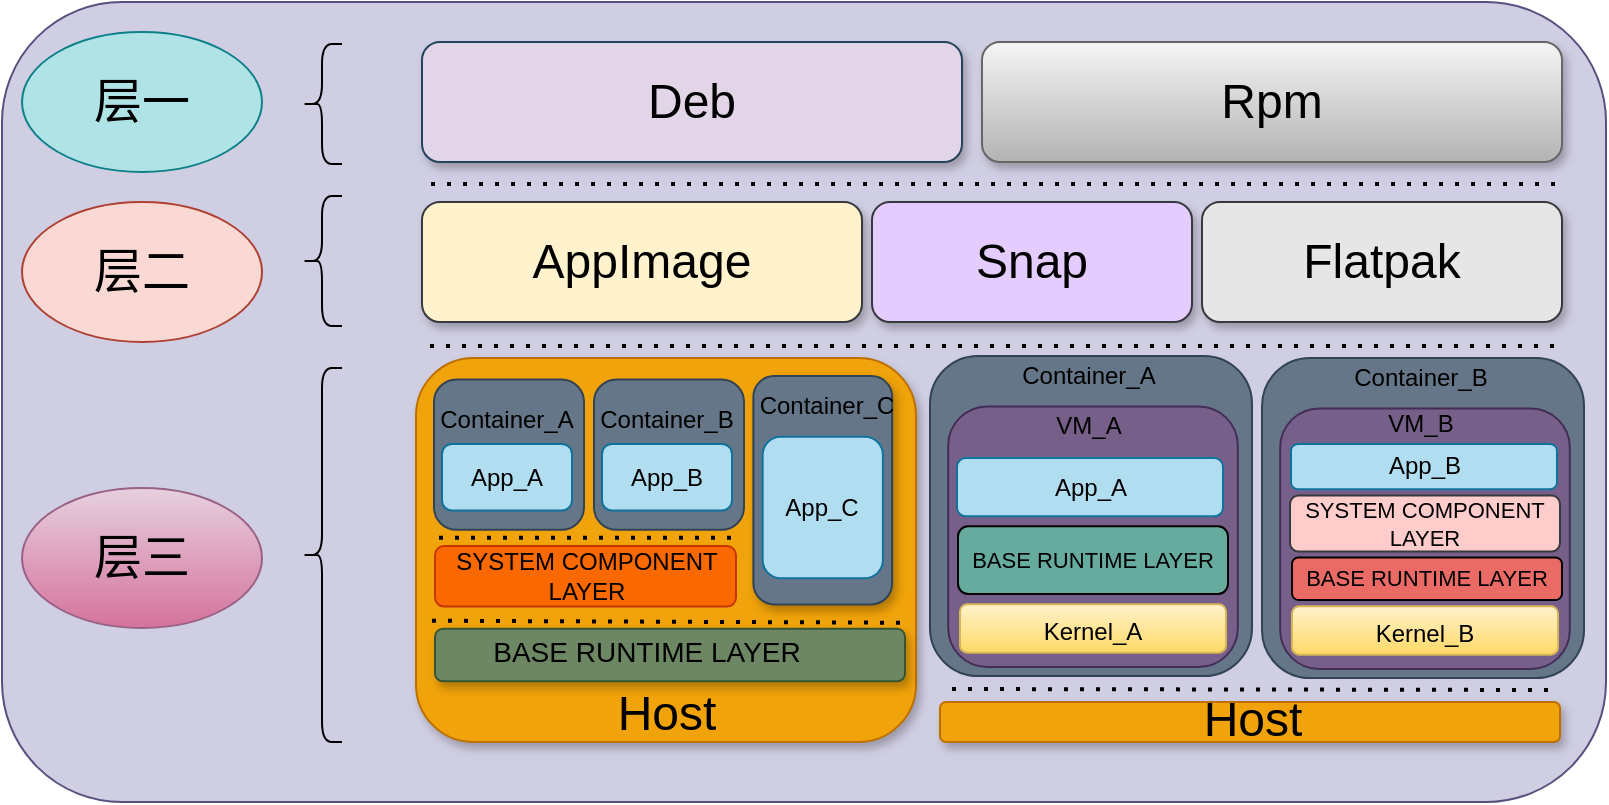 <mxfile version="17.4.6" type="github" pages="4">
  <diagram id="LLvNDj1ePx9aVNE7Bvmo" name="第 1 页">
    <mxGraphModel dx="1422" dy="773" grid="1" gridSize="10" guides="1" tooltips="1" connect="1" arrows="1" fold="1" page="1" pageScale="1" pageWidth="1100" pageHeight="850" math="0" shadow="0">
      <root>
        <mxCell id="0" />
        <mxCell id="1" parent="0" />
        <mxCell id="P67MLpcEnFjz25ukkOxf-96" value="" style="rounded=1;whiteSpace=wrap;html=1;fontSize=14;fillColor=#d0cee2;strokeColor=#56517e;" parent="1" vertex="1">
          <mxGeometry x="140" y="210" width="802" height="400" as="geometry" />
        </mxCell>
        <mxCell id="P67MLpcEnFjz25ukkOxf-28" value="" style="rounded=1;whiteSpace=wrap;html=1;fontSize=24;fillColor=#f0a30a;fontColor=#000000;strokeColor=#BD7000;shadow=1;" parent="1" vertex="1">
          <mxGeometry x="609" y="560" width="310" height="20" as="geometry" />
        </mxCell>
        <mxCell id="P67MLpcEnFjz25ukkOxf-1" value="&lt;font style=&quot;font-size: 24px&quot;&gt;Deb&lt;/font&gt;" style="rounded=1;whiteSpace=wrap;html=1;fillColor=#E1D5E7;shadow=1;strokeColor=#23445d;" parent="1" vertex="1">
          <mxGeometry x="350" y="230" width="270" height="60" as="geometry" />
        </mxCell>
        <mxCell id="P67MLpcEnFjz25ukkOxf-2" value="Rpm" style="rounded=1;whiteSpace=wrap;html=1;fontSize=24;fillColor=#f5f5f5;gradientColor=#b3b3b3;strokeColor=#666666;shadow=1;" parent="1" vertex="1">
          <mxGeometry x="630" y="230" width="290" height="60" as="geometry" />
        </mxCell>
        <mxCell id="P67MLpcEnFjz25ukkOxf-4" value="AppImage" style="rounded=1;whiteSpace=wrap;html=1;fontSize=24;fillColor=#FFF2CC;strokeColor=#36393d;shadow=1;" parent="1" vertex="1">
          <mxGeometry x="350" y="310" width="220" height="60" as="geometry" />
        </mxCell>
        <mxCell id="P67MLpcEnFjz25ukkOxf-5" value="Snap" style="rounded=1;whiteSpace=wrap;html=1;fontSize=24;fillColor=#E5CCFF;strokeColor=#36393d;shadow=1;" parent="1" vertex="1">
          <mxGeometry x="575" y="310" width="160" height="60" as="geometry" />
        </mxCell>
        <mxCell id="P67MLpcEnFjz25ukkOxf-6" value="Flatpak" style="rounded=1;whiteSpace=wrap;html=1;fontSize=24;fillColor=#E6E6E6;strokeColor=#36393d;shadow=1;" parent="1" vertex="1">
          <mxGeometry x="740" y="310" width="180" height="60" as="geometry" />
        </mxCell>
        <mxCell id="P67MLpcEnFjz25ukkOxf-8" value="" style="endArrow=none;dashed=1;html=1;dashPattern=1 3;strokeWidth=2;rounded=0;fontSize=24;" parent="1" edge="1">
          <mxGeometry width="50" height="50" relative="1" as="geometry">
            <mxPoint x="354" y="382" as="sourcePoint" />
            <mxPoint x="920" y="382" as="targetPoint" />
          </mxGeometry>
        </mxCell>
        <mxCell id="P67MLpcEnFjz25ukkOxf-29" value="&lt;font style=&quot;font-size: 24px&quot;&gt;Host&lt;/font&gt;" style="text;html=1;resizable=0;autosize=1;align=center;verticalAlign=middle;points=[];fillColor=none;strokeColor=none;rounded=0;fontSize=12;" parent="1" vertex="1">
          <mxGeometry x="735" y="558.5" width="60" height="20" as="geometry" />
        </mxCell>
        <mxCell id="P67MLpcEnFjz25ukkOxf-95" value="" style="endArrow=none;dashed=1;html=1;dashPattern=1 3;strokeWidth=2;rounded=0;fontSize=24;" parent="1" edge="1">
          <mxGeometry width="50" height="50" relative="1" as="geometry">
            <mxPoint x="615" y="553.5" as="sourcePoint" />
            <mxPoint x="915" y="554" as="targetPoint" />
          </mxGeometry>
        </mxCell>
        <mxCell id="w_Y7kxa5PaMcE_uQieEO-6" value="" style="shape=curlyBracket;whiteSpace=wrap;html=1;rounded=1;" parent="1" vertex="1">
          <mxGeometry x="290" y="231" width="20" height="60" as="geometry" />
        </mxCell>
        <mxCell id="w_Y7kxa5PaMcE_uQieEO-7" value="" style="shape=curlyBracket;whiteSpace=wrap;html=1;rounded=1;" parent="1" vertex="1">
          <mxGeometry x="290" y="307" width="20" height="65" as="geometry" />
        </mxCell>
        <mxCell id="w_Y7kxa5PaMcE_uQieEO-8" value="" style="shape=curlyBracket;whiteSpace=wrap;html=1;rounded=1;" parent="1" vertex="1">
          <mxGeometry x="290" y="393" width="20" height="187" as="geometry" />
        </mxCell>
        <mxCell id="w_Y7kxa5PaMcE_uQieEO-9" value="&lt;font style=&quot;font-size: 24px&quot;&gt;层一&lt;/font&gt;" style="ellipse;whiteSpace=wrap;html=1;fillColor=#b0e3e6;strokeColor=#0e8088;" parent="1" vertex="1">
          <mxGeometry x="150" y="225" width="120" height="70" as="geometry" />
        </mxCell>
        <mxCell id="w_Y7kxa5PaMcE_uQieEO-10" value="&lt;font style=&quot;font-size: 24px&quot;&gt;层二&lt;/font&gt;" style="ellipse;whiteSpace=wrap;html=1;fillColor=#fad9d5;strokeColor=#ae4132;" parent="1" vertex="1">
          <mxGeometry x="150" y="310" width="120" height="70" as="geometry" />
        </mxCell>
        <mxCell id="w_Y7kxa5PaMcE_uQieEO-11" value="&lt;font style=&quot;font-size: 24px&quot;&gt;层三&lt;/font&gt;" style="ellipse;whiteSpace=wrap;html=1;fillColor=#e6d0de;gradientColor=#d5739d;strokeColor=#996185;" parent="1" vertex="1">
          <mxGeometry x="150" y="453" width="120" height="70" as="geometry" />
        </mxCell>
        <mxCell id="w_Y7kxa5PaMcE_uQieEO-12" value="" style="endArrow=none;dashed=1;html=1;dashPattern=1 3;strokeWidth=2;rounded=0;fontSize=24;" parent="1" edge="1">
          <mxGeometry width="50" height="50" relative="1" as="geometry">
            <mxPoint x="354.5" y="301" as="sourcePoint" />
            <mxPoint x="920.5" y="301" as="targetPoint" />
          </mxGeometry>
        </mxCell>
        <mxCell id="ZXSeQfD0PUdoXnLN9A7s-36" value="" style="group;shadow=1;rounded=1;" parent="1" vertex="1" connectable="0">
          <mxGeometry x="770" y="388" width="161" height="160" as="geometry" />
        </mxCell>
        <mxCell id="ZXSeQfD0PUdoXnLN9A7s-25" value="" style="rounded=1;whiteSpace=wrap;html=1;fontSize=24;strokeColor=#314354;fillColor=#647687;fontColor=#ffffff;" parent="ZXSeQfD0PUdoXnLN9A7s-36" vertex="1">
          <mxGeometry y="0.005" width="161" height="159.995" as="geometry" />
        </mxCell>
        <mxCell id="ZXSeQfD0PUdoXnLN9A7s-26" value="" style="rounded=1;whiteSpace=wrap;html=1;fontSize=24;fillColor=#76608a;fontColor=#ffffff;strokeColor=#432D57;" parent="ZXSeQfD0PUdoXnLN9A7s-36" vertex="1">
          <mxGeometry x="9.1" y="25.231" width="144.8" height="130.332" as="geometry" />
        </mxCell>
        <mxCell id="ZXSeQfD0PUdoXnLN9A7s-27" value="&lt;font style=&quot;font-size: 12px&quot;&gt;Kernel_B&lt;/font&gt;" style="rounded=1;whiteSpace=wrap;html=1;fontSize=18;fillColor=#fff2cc;strokeColor=#d6b656;gradientColor=#ffd966;" parent="ZXSeQfD0PUdoXnLN9A7s-36" vertex="1">
          <mxGeometry x="15" y="124.108" width="133" height="24.213" as="geometry" />
        </mxCell>
        <mxCell id="ZXSeQfD0PUdoXnLN9A7s-28" value="App_B" style="rounded=1;whiteSpace=wrap;html=1;fontSize=12;fillColor=#b1ddf0;strokeColor=#10739e;" parent="ZXSeQfD0PUdoXnLN9A7s-36" vertex="1">
          <mxGeometry x="14.5" y="43.03" width="133" height="22.61" as="geometry" />
        </mxCell>
        <mxCell id="ZXSeQfD0PUdoXnLN9A7s-29" value="VM_B" style="text;html=1;resizable=0;autosize=1;align=center;verticalAlign=middle;points=[];fillColor=none;strokeColor=none;rounded=0;fontSize=12;" parent="ZXSeQfD0PUdoXnLN9A7s-36" vertex="1">
          <mxGeometry x="54" y="23.233" width="50" height="20" as="geometry" />
        </mxCell>
        <mxCell id="ZXSeQfD0PUdoXnLN9A7s-30" value="Container_B" style="text;html=1;resizable=0;autosize=1;align=center;verticalAlign=middle;points=[];fillColor=none;strokeColor=none;rounded=0;fontSize=12;" parent="ZXSeQfD0PUdoXnLN9A7s-36" vertex="1">
          <mxGeometry x="39" width="80" height="20" as="geometry" />
        </mxCell>
        <mxCell id="ZXSeQfD0PUdoXnLN9A7s-35" value="SYSTEM COMPONENT LAYER" style="rounded=1;whiteSpace=wrap;html=1;fontSize=11;fillColor=#ffcccc;strokeColor=#36393d;" parent="ZXSeQfD0PUdoXnLN9A7s-36" vertex="1">
          <mxGeometry x="14" y="68.75" width="135" height="28" as="geometry" />
        </mxCell>
        <mxCell id="ZXSeQfD0PUdoXnLN9A7s-39" value="BASE RUNTIME LAYER" style="rounded=1;whiteSpace=wrap;html=1;fontSize=11;fontColor=#000000;fillColor=#EA6B66;" parent="ZXSeQfD0PUdoXnLN9A7s-36" vertex="1">
          <mxGeometry x="15" y="99.75" width="135" height="21.25" as="geometry" />
        </mxCell>
        <mxCell id="ZXSeQfD0PUdoXnLN9A7s-37" value="" style="group;shadow=1;rounded=1;" parent="1" vertex="1" connectable="0">
          <mxGeometry x="604" y="387" width="161" height="160" as="geometry" />
        </mxCell>
        <mxCell id="P67MLpcEnFjz25ukkOxf-65" value="" style="rounded=1;whiteSpace=wrap;html=1;fontSize=24;strokeColor=#314354;fillColor=#647687;fontColor=#ffffff;" parent="ZXSeQfD0PUdoXnLN9A7s-37" vertex="1">
          <mxGeometry y="0.005" width="161" height="159.995" as="geometry" />
        </mxCell>
        <mxCell id="P67MLpcEnFjz25ukkOxf-32" value="" style="rounded=1;whiteSpace=wrap;html=1;fontSize=24;fillColor=#76608a;fontColor=#ffffff;strokeColor=#432D57;" parent="ZXSeQfD0PUdoXnLN9A7s-37" vertex="1">
          <mxGeometry x="9.1" y="25.231" width="144.8" height="130.332" as="geometry" />
        </mxCell>
        <mxCell id="P67MLpcEnFjz25ukkOxf-35" value="&lt;font style=&quot;font-size: 12px&quot;&gt;Kernel_A&lt;/font&gt;" style="rounded=1;whiteSpace=wrap;html=1;fontSize=18;fillColor=#fff2cc;strokeColor=#d6b656;gradientColor=#ffd966;" parent="ZXSeQfD0PUdoXnLN9A7s-37" vertex="1">
          <mxGeometry x="15" y="124.108" width="133" height="24.213" as="geometry" />
        </mxCell>
        <mxCell id="P67MLpcEnFjz25ukkOxf-36" value="App_A" style="rounded=1;whiteSpace=wrap;html=1;fontSize=12;fillColor=#b1ddf0;strokeColor=#10739e;" parent="ZXSeQfD0PUdoXnLN9A7s-37" vertex="1">
          <mxGeometry x="13.5" y="51.03" width="133" height="29.119" as="geometry" />
        </mxCell>
        <mxCell id="Ex9jiZJhoS6-0kR0-bTx-14" value="VM_A" style="text;html=1;resizable=0;autosize=1;align=center;verticalAlign=middle;points=[];fillColor=none;strokeColor=none;rounded=0;fontSize=12;" parent="ZXSeQfD0PUdoXnLN9A7s-37" vertex="1">
          <mxGeometry x="54.0" y="25.233" width="50" height="20" as="geometry" />
        </mxCell>
        <mxCell id="Ex9jiZJhoS6-0kR0-bTx-16" value="Container_A" style="text;html=1;resizable=0;autosize=1;align=center;verticalAlign=middle;points=[];fillColor=none;strokeColor=none;rounded=0;fontSize=12;" parent="ZXSeQfD0PUdoXnLN9A7s-37" vertex="1">
          <mxGeometry x="39" width="80" height="20" as="geometry" />
        </mxCell>
        <mxCell id="ZXSeQfD0PUdoXnLN9A7s-38" value="BASE RUNTIME LAYER" style="rounded=1;whiteSpace=wrap;html=1;fontSize=11;fontColor=#000000;fillColor=#67AB9F;" parent="ZXSeQfD0PUdoXnLN9A7s-37" vertex="1">
          <mxGeometry x="14" y="85.15" width="135" height="33.85" as="geometry" />
        </mxCell>
        <mxCell id="17_yCm8nMDVlfB9_HZN5-29" value="" style="group" parent="1" vertex="1" connectable="0">
          <mxGeometry x="347" y="388" width="250" height="192" as="geometry" />
        </mxCell>
        <mxCell id="P67MLpcEnFjz25ukkOxf-60" value="" style="rounded=1;whiteSpace=wrap;html=1;fontSize=24;fontColor=#000000;strokeColor=#BD7000;fillColor=#f0a30a;shadow=1;" parent="17_yCm8nMDVlfB9_HZN5-29" vertex="1">
          <mxGeometry width="250" height="192" as="geometry" />
        </mxCell>
        <mxCell id="P67MLpcEnFjz25ukkOxf-15" value="&lt;font style=&quot;font-size: 24px&quot;&gt;Host&lt;/font&gt;" style="text;html=1;resizable=0;autosize=1;align=center;verticalAlign=middle;points=[];fillColor=none;strokeColor=none;rounded=0;fontSize=12;" parent="17_yCm8nMDVlfB9_HZN5-29" vertex="1">
          <mxGeometry x="95" y="167.747" width="60" height="20" as="geometry" />
        </mxCell>
        <mxCell id="P67MLpcEnFjz25ukkOxf-93" value="" style="rounded=1;whiteSpace=wrap;html=1;fontSize=24;fontColor=#ffffff;strokeColor=#3A5431;fillColor=#6d8764;shadow=1;" parent="17_yCm8nMDVlfB9_HZN5-29" vertex="1">
          <mxGeometry x="9.5" y="135.411" width="235" height="26.274" as="geometry" />
        </mxCell>
        <mxCell id="P67MLpcEnFjz25ukkOxf-94" value="&lt;font style=&quot;font-size: 14px&quot;&gt;BASE RUNTIME LAYER&lt;/font&gt;" style="text;html=1;resizable=0;autosize=1;align=center;verticalAlign=middle;points=[];fillColor=none;strokeColor=none;rounded=0;fontSize=24;fontColor=#000000;" parent="17_yCm8nMDVlfB9_HZN5-29" vertex="1">
          <mxGeometry x="30" y="124.295" width="170" height="40" as="geometry" />
        </mxCell>
        <mxCell id="Ex9jiZJhoS6-0kR0-bTx-3" value="" style="endArrow=none;dashed=1;html=1;dashPattern=1 3;strokeWidth=2;rounded=0;fontSize=24;" parent="17_yCm8nMDVlfB9_HZN5-29" edge="1">
          <mxGeometry width="50" height="50" relative="1" as="geometry">
            <mxPoint x="8" y="131.368" as="sourcePoint" />
            <mxPoint x="248" y="132.379" as="targetPoint" />
          </mxGeometry>
        </mxCell>
        <mxCell id="Ex9jiZJhoS6-0kR0-bTx-7" value="" style="group;shadow=1;" parent="17_yCm8nMDVlfB9_HZN5-29" vertex="1" connectable="0">
          <mxGeometry x="5" width="160" height="85.895" as="geometry" />
        </mxCell>
        <mxCell id="P67MLpcEnFjz25ukkOxf-45" value="" style="group" parent="Ex9jiZJhoS6-0kR0-bTx-7" vertex="1" connectable="0">
          <mxGeometry width="105" height="85.895" as="geometry" />
        </mxCell>
        <mxCell id="P67MLpcEnFjz25ukkOxf-9" value="" style="rounded=1;whiteSpace=wrap;html=1;fontSize=24;fillColor=#647687;fontColor=#ffffff;strokeColor=#314354;" parent="P67MLpcEnFjz25ukkOxf-45" vertex="1">
          <mxGeometry x="4" y="10.737" width="75" height="75.158" as="geometry" />
        </mxCell>
        <mxCell id="P67MLpcEnFjz25ukkOxf-40" value="App_A" style="rounded=1;whiteSpace=wrap;html=1;fontSize=12;fillColor=#b1ddf0;strokeColor=#10739e;" parent="P67MLpcEnFjz25ukkOxf-45" vertex="1">
          <mxGeometry x="8" y="42.947" width="65" height="33.284" as="geometry" />
        </mxCell>
        <mxCell id="P67MLpcEnFjz25ukkOxf-16" value="&lt;font style=&quot;font-size: 12px&quot;&gt;Container_A&lt;/font&gt;" style="text;html=1;resizable=0;autosize=1;align=center;verticalAlign=middle;points=[];fillColor=none;strokeColor=none;rounded=0;fontSize=24;" parent="P67MLpcEnFjz25ukkOxf-45" vertex="1">
          <mxGeometry y="7.158" width="80" height="40" as="geometry" />
        </mxCell>
        <mxCell id="P67MLpcEnFjz25ukkOxf-83" value="" style="group" parent="Ex9jiZJhoS6-0kR0-bTx-7" vertex="1" connectable="0">
          <mxGeometry x="80" width="80" height="85.895" as="geometry" />
        </mxCell>
        <mxCell id="P67MLpcEnFjz25ukkOxf-84" value="" style="rounded=1;whiteSpace=wrap;html=1;fontSize=24;fillColor=#647687;fontColor=#ffffff;strokeColor=#314354;" parent="P67MLpcEnFjz25ukkOxf-83" vertex="1">
          <mxGeometry x="4" y="10.737" width="75" height="75.158" as="geometry" />
        </mxCell>
        <mxCell id="P67MLpcEnFjz25ukkOxf-85" value="&lt;font style=&quot;font-size: 12px&quot;&gt;Container_B&lt;/font&gt;" style="text;html=1;resizable=0;autosize=1;align=center;verticalAlign=middle;points=[];fillColor=none;strokeColor=none;rounded=0;fontSize=24;" parent="P67MLpcEnFjz25ukkOxf-83" vertex="1">
          <mxGeometry y="7.158" width="80" height="40" as="geometry" />
        </mxCell>
        <mxCell id="P67MLpcEnFjz25ukkOxf-86" value="App_B" style="rounded=1;whiteSpace=wrap;html=1;fontSize=12;fillColor=#b1ddf0;strokeColor=#10739e;" parent="P67MLpcEnFjz25ukkOxf-83" vertex="1">
          <mxGeometry x="8" y="42.947" width="65" height="33.284" as="geometry" />
        </mxCell>
        <mxCell id="Ex9jiZJhoS6-0kR0-bTx-12" value="SYSTEM COMPONENT LAYER" style="rounded=1;whiteSpace=wrap;html=1;fontSize=12;strokeColor=#C73500;fillColor=#fa6800;fontColor=#000000;" parent="17_yCm8nMDVlfB9_HZN5-29" vertex="1">
          <mxGeometry x="9.5" y="93.979" width="150.5" height="30.316" as="geometry" />
        </mxCell>
        <mxCell id="Ex9jiZJhoS6-0kR0-bTx-38" value="" style="endArrow=none;dashed=1;html=1;dashPattern=1 3;strokeWidth=2;rounded=0;fontSize=6;" parent="17_yCm8nMDVlfB9_HZN5-29" edge="1">
          <mxGeometry width="50" height="50" relative="1" as="geometry">
            <mxPoint x="11.5" y="89.937" as="sourcePoint" />
            <mxPoint x="161.5" y="89.937" as="targetPoint" />
          </mxGeometry>
        </mxCell>
        <mxCell id="Ex9jiZJhoS6-0kR0-bTx-41" value="" style="group" parent="17_yCm8nMDVlfB9_HZN5-29" vertex="1" connectable="0">
          <mxGeometry x="165" width="74" height="123.203" as="geometry" />
        </mxCell>
        <mxCell id="P67MLpcEnFjz25ukkOxf-88" value="" style="rounded=1;whiteSpace=wrap;html=1;fontSize=24;fillColor=#647687;fontColor=#ffffff;strokeColor=#314354;shadow=1;" parent="Ex9jiZJhoS6-0kR0-bTx-41" vertex="1">
          <mxGeometry x="3.7" y="9.011" width="69.375" height="114.193" as="geometry" />
        </mxCell>
        <mxCell id="P67MLpcEnFjz25ukkOxf-89" value="&lt;font style=&quot;font-size: 12px&quot;&gt;Container_C&lt;/font&gt;" style="text;html=1;resizable=0;autosize=1;align=center;verticalAlign=middle;points=[];fillColor=none;strokeColor=none;rounded=0;fontSize=24;" parent="Ex9jiZJhoS6-0kR0-bTx-41" vertex="1">
          <mxGeometry width="80" height="40" as="geometry" />
        </mxCell>
        <mxCell id="P67MLpcEnFjz25ukkOxf-90" value="App_C" style="rounded=1;whiteSpace=wrap;html=1;fontSize=12;fillColor=#b1ddf0;strokeColor=#10739e;" parent="Ex9jiZJhoS6-0kR0-bTx-41" vertex="1">
          <mxGeometry x="8.325" y="39.327" width="60.125" height="70.739" as="geometry" />
        </mxCell>
      </root>
    </mxGraphModel>
  </diagram>
  <diagram id="HzYL4emH8cugf5o7Wk-4" name="第 2 页">
    <mxGraphModel dx="1422" dy="773" grid="1" gridSize="10" guides="1" tooltips="1" connect="1" arrows="1" fold="1" page="1" pageScale="1" pageWidth="827" pageHeight="1169" math="0" shadow="0">
      <root>
        <mxCell id="dzV0pgYv8Vw-adEV7Hav-0" />
        <mxCell id="dzV0pgYv8Vw-adEV7Hav-1" parent="dzV0pgYv8Vw-adEV7Hav-0" />
        <mxCell id="sqWVZL2d-uGVnVRhoZ7l-0" value="" style="rounded=1;whiteSpace=wrap;html=1;fontColor=#ffffff;fillColor=#CCCCCC;strokeColor=#3A5431;" parent="dzV0pgYv8Vw-adEV7Hav-1" vertex="1">
          <mxGeometry x="205" y="322" width="730" height="330" as="geometry" />
        </mxCell>
        <mxCell id="wD-H18L4WUTyt3aKXREb-0" value="" style="rounded=1;whiteSpace=wrap;html=1;fillColor=#647687;fontColor=#ffffff;strokeColor=none;" parent="dzV0pgYv8Vw-adEV7Hav-1" vertex="1">
          <mxGeometry x="220" y="570" width="700" height="60" as="geometry" />
        </mxCell>
        <mxCell id="wD-H18L4WUTyt3aKXREb-16" value="Host" style="text;html=1;resizable=0;autosize=1;align=center;verticalAlign=middle;points=[];fillColor=none;strokeColor=none;rounded=0;" parent="dzV0pgYv8Vw-adEV7Hav-1" vertex="1">
          <mxGeometry x="550" y="590" width="40" height="20" as="geometry" />
        </mxCell>
        <mxCell id="wYnAOkIqEx4nEO8pCDt6-0" value="&lt;font color=&quot;#000000&quot;&gt;Deb/Rpm&lt;/font&gt;" style="rounded=1;whiteSpace=wrap;html=1;fillColor=#67AB9F;strokeColor=none;" parent="dzV0pgYv8Vw-adEV7Hav-1" vertex="1">
          <mxGeometry x="220" y="338.5" width="120" height="220" as="geometry" />
        </mxCell>
        <mxCell id="wD-H18L4WUTyt3aKXREb-6" value="" style="rounded=1;whiteSpace=wrap;html=1;fillColor=#76608a;fontColor=#ffffff;strokeColor=none;" parent="dzV0pgYv8Vw-adEV7Hav-1" vertex="1">
          <mxGeometry x="550" y="340" width="210" height="223" as="geometry" />
        </mxCell>
        <mxCell id="wD-H18L4WUTyt3aKXREb-20" value="VM" style="text;html=1;resizable=0;autosize=1;align=center;verticalAlign=middle;points=[];fillColor=none;strokeColor=none;rounded=0;" parent="dzV0pgYv8Vw-adEV7Hav-1" vertex="1">
          <mxGeometry x="640" y="536.625" width="30" height="20" as="geometry" />
        </mxCell>
        <mxCell id="23YE8xskbkvWhnHt0lUT-82" value="" style="rounded=1;whiteSpace=wrap;html=1;fillColor=#6d8764;strokeColor=none;fontColor=#ffffff;" parent="dzV0pgYv8Vw-adEV7Hav-1" vertex="1">
          <mxGeometry x="565" y="360.083" width="180" height="167.25" as="geometry" />
        </mxCell>
        <mxCell id="23YE8xskbkvWhnHt0lUT-83" value="Container" style="text;html=1;resizable=0;autosize=1;align=center;verticalAlign=middle;points=[];fillColor=none;strokeColor=none;rounded=0;" parent="dzV0pgYv8Vw-adEV7Hav-1" vertex="1">
          <mxGeometry x="620" y="368.444" width="70" height="20" as="geometry" />
        </mxCell>
        <mxCell id="23YE8xskbkvWhnHt0lUT-89" value="&lt;font color=&quot;#000000&quot;&gt;App&lt;/font&gt;" style="rounded=1;whiteSpace=wrap;html=1;fillColor=#67AB9F;strokeColor=none;" parent="dzV0pgYv8Vw-adEV7Hav-1" vertex="1">
          <mxGeometry x="574.5" y="394.453" width="161" height="36.563" as="geometry" />
        </mxCell>
        <mxCell id="23YE8xskbkvWhnHt0lUT-92" value="&lt;span style=&quot;color: rgb(0 , 0 , 0)&quot;&gt;Base runtime layer&lt;/span&gt;" style="rounded=1;whiteSpace=wrap;html=1;fillColor=#A680B8;fontColor=#ffffff;strokeColor=none;" parent="dzV0pgYv8Vw-adEV7Hav-1" vertex="1">
          <mxGeometry x="573.25" y="481.34" width="163.5" height="36.563" as="geometry" />
        </mxCell>
        <mxCell id="23YE8xskbkvWhnHt0lUT-85" value="System component layer" style="rounded=1;whiteSpace=wrap;html=1;fillColor=#FFB570;strokeColor=#B09500;fontColor=#000000;" parent="dzV0pgYv8Vw-adEV7Hav-1" vertex="1">
          <mxGeometry x="573.25" y="438" width="163.5" height="36.563" as="geometry" />
        </mxCell>
        <mxCell id="23YE8xskbkvWhnHt0lUT-96" value="" style="rounded=1;whiteSpace=wrap;html=1;fillColor=#a0522d;strokeColor=none;fontColor=#ffffff;" parent="dzV0pgYv8Vw-adEV7Hav-1" vertex="1">
          <mxGeometry x="350" y="340" width="180" height="220.0" as="geometry" />
        </mxCell>
        <mxCell id="23YE8xskbkvWhnHt0lUT-97" value="Container" style="text;html=1;resizable=0;autosize=1;align=center;verticalAlign=middle;points=[];fillColor=none;strokeColor=none;rounded=0;" parent="dzV0pgYv8Vw-adEV7Hav-1" vertex="1">
          <mxGeometry x="405" y="350.998" width="70" height="20" as="geometry" />
        </mxCell>
        <mxCell id="23YE8xskbkvWhnHt0lUT-99" value="&lt;font color=&quot;#000000&quot;&gt;App&lt;/font&gt;" style="rounded=1;whiteSpace=wrap;html=1;fillColor=#67AB9F;strokeColor=none;" parent="dzV0pgYv8Vw-adEV7Hav-1" vertex="1">
          <mxGeometry x="359.5" y="384.183" width="161" height="48.094" as="geometry" />
        </mxCell>
        <mxCell id="23YE8xskbkvWhnHt0lUT-100" value="&lt;span style=&quot;color: rgb(0 , 0 , 0)&quot;&gt;Base runtime layer&lt;/span&gt;" style="rounded=1;whiteSpace=wrap;html=1;fillColor=#f0a30a;fontColor=#000000;strokeColor=none;" parent="dzV0pgYv8Vw-adEV7Hav-1" vertex="1">
          <mxGeometry x="358.25" y="499.5" width="163.5" height="48.094" as="geometry" />
        </mxCell>
        <mxCell id="23YE8xskbkvWhnHt0lUT-101" value="System component layer" style="rounded=1;whiteSpace=wrap;html=1;fillColor=#EA6B66;strokeColor=none;" parent="dzV0pgYv8Vw-adEV7Hav-1" vertex="1">
          <mxGeometry x="358.25" y="441.5" width="163.5" height="48.094" as="geometry" />
        </mxCell>
        <mxCell id="IKExIASbFKgSg2Mz0kzE-0" value="" style="rounded=1;whiteSpace=wrap;html=1;fillColor=#7EA6E0;strokeColor=none;" parent="dzV0pgYv8Vw-adEV7Hav-1" vertex="1">
          <mxGeometry x="770" y="342.13" width="150" height="217.87" as="geometry" />
        </mxCell>
        <mxCell id="wD-H18L4WUTyt3aKXREb-1" value="&lt;font color=&quot;#000000&quot;&gt;App&lt;/font&gt;" style="rounded=1;whiteSpace=wrap;html=1;fillColor=#A9C4EB;strokeColor=none;" parent="dzV0pgYv8Vw-adEV7Hav-1" vertex="1">
          <mxGeometry x="785" y="353.52" width="120" height="69" as="geometry" />
        </mxCell>
        <mxCell id="IKExIASbFKgSg2Mz0kzE-2" value="LAF" style="text;html=1;resizable=0;autosize=1;align=center;verticalAlign=middle;points=[];fillColor=none;strokeColor=none;rounded=0;" parent="dzV0pgYv8Vw-adEV7Hav-1" vertex="1">
          <mxGeometry x="825" y="530" width="40" height="20" as="geometry" />
        </mxCell>
      </root>
    </mxGraphModel>
  </diagram>
  <diagram id="mrvw_E4jd3Xga22fEjYX" name="第 3 页">
    <mxGraphModel dx="3197" dy="1288" grid="1" gridSize="10" guides="1" tooltips="1" connect="1" arrows="1" fold="1" page="1" pageScale="1" pageWidth="827" pageHeight="1169" math="0" shadow="0">
      <root>
        <mxCell id="0" />
        <mxCell id="1" parent="0" />
        <mxCell id="UuEmWEo5rSbRaEvSWrRU-66" value="" style="rounded=1;whiteSpace=wrap;html=1;" vertex="1" parent="1">
          <mxGeometry x="651" y="359" width="280" height="90" as="geometry" />
        </mxCell>
        <mxCell id="UuEmWEo5rSbRaEvSWrRU-64" value="" style="rounded=1;whiteSpace=wrap;html=1;" vertex="1" parent="1">
          <mxGeometry x="651" y="469" width="280" height="90" as="geometry" />
        </mxCell>
        <mxCell id="UuEmWEo5rSbRaEvSWrRU-44" value="" style="rounded=1;whiteSpace=wrap;html=1;" vertex="1" parent="1">
          <mxGeometry x="651" y="693.5" width="280" height="90" as="geometry" />
        </mxCell>
        <mxCell id="UuEmWEo5rSbRaEvSWrRU-56" value="" style="rounded=1;whiteSpace=wrap;html=1;" vertex="1" parent="1">
          <mxGeometry x="651" y="583.5" width="280" height="90" as="geometry" />
        </mxCell>
        <mxCell id="UuEmWEo5rSbRaEvSWrRU-5" value="" style="rounded=1;whiteSpace=wrap;html=1;" vertex="1" parent="1">
          <mxGeometry x="-240" y="459" width="300" height="350" as="geometry" />
        </mxCell>
        <mxCell id="UuEmWEo5rSbRaEvSWrRU-2" value="" style="rounded=1;whiteSpace=wrap;html=1;" vertex="1" parent="1">
          <mxGeometry x="130" y="694" width="280" height="90" as="geometry" />
        </mxCell>
        <mxCell id="UuEmWEo5rSbRaEvSWrRU-9" value="" style="rounded=1;whiteSpace=wrap;html=1;" vertex="1" parent="1">
          <mxGeometry x="134" y="479" width="280" height="90" as="geometry" />
        </mxCell>
        <mxCell id="UuEmWEo5rSbRaEvSWrRU-15" value="" style="edgeStyle=orthogonalEdgeStyle;rounded=1;orthogonalLoop=1;jettySize=auto;html=1;entryX=0.5;entryY=0;entryDx=0;entryDy=0;strokeWidth=3;strokeColor=#7EA6E0;" edge="1" parent="1" source="UuEmWEo5rSbRaEvSWrRU-7" target="UuEmWEo5rSbRaEvSWrRU-14">
          <mxGeometry relative="1" as="geometry">
            <Array as="points">
              <mxPoint x="52" y="634" />
              <mxPoint x="52" y="569" />
              <mxPoint x="-90" y="569" />
            </Array>
          </mxGeometry>
        </mxCell>
        <mxCell id="UuEmWEo5rSbRaEvSWrRU-7" value="" style="rounded=1;whiteSpace=wrap;html=1;" vertex="1" parent="1">
          <mxGeometry x="134" y="589" width="280" height="90" as="geometry" />
        </mxCell>
        <mxCell id="UuEmWEo5rSbRaEvSWrRU-6" style="edgeStyle=orthogonalEdgeStyle;rounded=1;orthogonalLoop=1;jettySize=auto;html=1;entryX=0.008;entryY=0.633;entryDx=0;entryDy=0;entryPerimeter=0;strokeColor=#FFE599;strokeWidth=3;" edge="1" parent="1" source="UuEmWEo5rSbRaEvSWrRU-1" target="UuEmWEo5rSbRaEvSWrRU-3">
          <mxGeometry relative="1" as="geometry" />
        </mxCell>
        <mxCell id="UuEmWEo5rSbRaEvSWrRU-1" value="base" style="rounded=1;whiteSpace=wrap;html=1;" vertex="1" parent="1">
          <mxGeometry x="-150" y="729" width="120" height="60" as="geometry" />
        </mxCell>
        <mxCell id="UuEmWEo5rSbRaEvSWrRU-12" style="edgeStyle=orthogonalEdgeStyle;rounded=1;orthogonalLoop=1;jettySize=auto;html=1;entryX=0.5;entryY=1;entryDx=0;entryDy=0;strokeWidth=2;" edge="1" parent="1" source="UuEmWEo5rSbRaEvSWrRU-3" target="UuEmWEo5rSbRaEvSWrRU-11">
          <mxGeometry relative="1" as="geometry">
            <Array as="points">
              <mxPoint x="270" y="589" />
              <mxPoint x="210" y="589" />
            </Array>
          </mxGeometry>
        </mxCell>
        <mxCell id="UuEmWEo5rSbRaEvSWrRU-3" value="base" style="rounded=1;whiteSpace=wrap;html=1;" vertex="1" parent="1">
          <mxGeometry x="210" y="703" width="120" height="60" as="geometry" />
        </mxCell>
        <mxCell id="UuEmWEo5rSbRaEvSWrRU-11" value="base" style="rounded=1;whiteSpace=wrap;html=1;" vertex="1" parent="1">
          <mxGeometry x="150" y="489" width="120" height="60" as="geometry" />
        </mxCell>
        <mxCell id="UuEmWEo5rSbRaEvSWrRU-13" value="&lt;div style=&quot;text-align: left&quot;&gt;&lt;span&gt;在merge中执行如下：&lt;/span&gt;&lt;/div&gt;&lt;div style=&quot;text-align: left&quot;&gt;&lt;span&gt;1.sudo firejial --chroot=./merge --norofile&lt;/span&gt;&lt;/div&gt;&lt;div style=&quot;text-align: left&quot;&gt;&lt;span&gt;2.apt-get install pluma&lt;/span&gt;&lt;/div&gt;&lt;div style=&quot;text-align: left&quot;&gt;&lt;span&gt;3.apt-get purge pluma&lt;/span&gt;&lt;/div&gt;" style="shape=callout;whiteSpace=wrap;html=1;perimeter=calloutPerimeter;rounded=1;" vertex="1" parent="1">
          <mxGeometry x="130" y="379" width="280" height="100" as="geometry" />
        </mxCell>
        <mxCell id="UuEmWEo5rSbRaEvSWrRU-14" value="pluma-components" style="rounded=1;whiteSpace=wrap;html=1;" vertex="1" parent="1">
          <mxGeometry x="-150" y="633" width="120" height="60" as="geometry" />
        </mxCell>
        <mxCell id="UuEmWEo5rSbRaEvSWrRU-16" value="" style="shape=table;html=1;whiteSpace=wrap;startSize=0;container=1;collapsible=0;childLayout=tableLayout;rounded=1;sketch=1;" vertex="1" parent="1">
          <mxGeometry x="150" y="598.5" width="100" height="50" as="geometry" />
        </mxCell>
        <mxCell id="UuEmWEo5rSbRaEvSWrRU-17" value="" style="shape=tableRow;horizontal=0;startSize=0;swimlaneHead=0;swimlaneBody=0;top=0;left=0;bottom=0;right=0;collapsible=0;dropTarget=0;fillColor=none;points=[[0,0.5],[1,0.5]];portConstraint=eastwest;rounded=1;" vertex="1" parent="UuEmWEo5rSbRaEvSWrRU-16">
          <mxGeometry width="100" height="17" as="geometry" />
        </mxCell>
        <mxCell id="UuEmWEo5rSbRaEvSWrRU-18" value="pkg1" style="shape=partialRectangle;html=1;whiteSpace=wrap;connectable=0;fillColor=none;top=0;left=0;bottom=0;right=0;overflow=hidden;rounded=1;" vertex="1" parent="UuEmWEo5rSbRaEvSWrRU-17">
          <mxGeometry width="33" height="17" as="geometry">
            <mxRectangle width="33" height="17" as="alternateBounds" />
          </mxGeometry>
        </mxCell>
        <mxCell id="UuEmWEo5rSbRaEvSWrRU-19" value="pkg2" style="shape=partialRectangle;html=1;whiteSpace=wrap;connectable=0;fillColor=none;top=0;left=0;bottom=0;right=0;overflow=hidden;rounded=1;" vertex="1" parent="UuEmWEo5rSbRaEvSWrRU-17">
          <mxGeometry x="33" width="34" height="17" as="geometry">
            <mxRectangle width="34" height="17" as="alternateBounds" />
          </mxGeometry>
        </mxCell>
        <mxCell id="UuEmWEo5rSbRaEvSWrRU-20" value="" style="shape=partialRectangle;html=1;whiteSpace=wrap;connectable=0;fillColor=none;top=0;left=0;bottom=0;right=0;overflow=hidden;rounded=1;" vertex="1" parent="UuEmWEo5rSbRaEvSWrRU-17">
          <mxGeometry x="67" width="33" height="17" as="geometry">
            <mxRectangle width="33" height="17" as="alternateBounds" />
          </mxGeometry>
        </mxCell>
        <mxCell id="UuEmWEo5rSbRaEvSWrRU-21" value="" style="shape=tableRow;horizontal=0;startSize=0;swimlaneHead=0;swimlaneBody=0;top=0;left=0;bottom=0;right=0;collapsible=0;dropTarget=0;fillColor=none;points=[[0,0.5],[1,0.5]];portConstraint=eastwest;rounded=1;" vertex="1" parent="UuEmWEo5rSbRaEvSWrRU-16">
          <mxGeometry y="17" width="100" height="16" as="geometry" />
        </mxCell>
        <mxCell id="UuEmWEo5rSbRaEvSWrRU-22" value="" style="shape=partialRectangle;html=1;whiteSpace=wrap;connectable=0;fillColor=none;top=0;left=0;bottom=0;right=0;overflow=hidden;rounded=1;" vertex="1" parent="UuEmWEo5rSbRaEvSWrRU-21">
          <mxGeometry width="33" height="16" as="geometry">
            <mxRectangle width="33" height="16" as="alternateBounds" />
          </mxGeometry>
        </mxCell>
        <mxCell id="UuEmWEo5rSbRaEvSWrRU-23" value="" style="shape=partialRectangle;html=1;whiteSpace=wrap;connectable=0;fillColor=none;top=0;left=0;bottom=0;right=0;overflow=hidden;rounded=1;" vertex="1" parent="UuEmWEo5rSbRaEvSWrRU-21">
          <mxGeometry x="33" width="34" height="16" as="geometry">
            <mxRectangle width="34" height="16" as="alternateBounds" />
          </mxGeometry>
        </mxCell>
        <mxCell id="UuEmWEo5rSbRaEvSWrRU-24" value="" style="shape=partialRectangle;html=1;whiteSpace=wrap;connectable=0;fillColor=none;top=0;left=0;bottom=0;right=0;overflow=hidden;rounded=1;" vertex="1" parent="UuEmWEo5rSbRaEvSWrRU-21">
          <mxGeometry x="67" width="33" height="16" as="geometry">
            <mxRectangle width="33" height="16" as="alternateBounds" />
          </mxGeometry>
        </mxCell>
        <mxCell id="UuEmWEo5rSbRaEvSWrRU-25" value="" style="shape=tableRow;horizontal=0;startSize=0;swimlaneHead=0;swimlaneBody=0;top=0;left=0;bottom=0;right=0;collapsible=0;dropTarget=0;fillColor=none;points=[[0,0.5],[1,0.5]];portConstraint=eastwest;rounded=1;" vertex="1" parent="UuEmWEo5rSbRaEvSWrRU-16">
          <mxGeometry y="33" width="100" height="17" as="geometry" />
        </mxCell>
        <mxCell id="UuEmWEo5rSbRaEvSWrRU-26" value="" style="shape=partialRectangle;html=1;whiteSpace=wrap;connectable=0;fillColor=none;top=0;left=0;bottom=0;right=0;overflow=hidden;rounded=1;" vertex="1" parent="UuEmWEo5rSbRaEvSWrRU-25">
          <mxGeometry width="33" height="17" as="geometry">
            <mxRectangle width="33" height="17" as="alternateBounds" />
          </mxGeometry>
        </mxCell>
        <mxCell id="UuEmWEo5rSbRaEvSWrRU-27" value="" style="shape=partialRectangle;html=1;whiteSpace=wrap;connectable=0;fillColor=none;top=0;left=0;bottom=0;right=0;overflow=hidden;rounded=1;" vertex="1" parent="UuEmWEo5rSbRaEvSWrRU-25">
          <mxGeometry x="33" width="34" height="17" as="geometry">
            <mxRectangle width="34" height="17" as="alternateBounds" />
          </mxGeometry>
        </mxCell>
        <mxCell id="UuEmWEo5rSbRaEvSWrRU-28" value="pkg..." style="shape=partialRectangle;html=1;whiteSpace=wrap;connectable=0;fillColor=none;top=0;left=0;bottom=0;right=0;overflow=hidden;pointerEvents=1;rounded=1;" vertex="1" parent="UuEmWEo5rSbRaEvSWrRU-25">
          <mxGeometry x="67" width="33" height="17" as="geometry">
            <mxRectangle width="33" height="17" as="alternateBounds" />
          </mxGeometry>
        </mxCell>
        <mxCell id="UuEmWEo5rSbRaEvSWrRU-37" value="" style="endArrow=none;dashed=1;html=1;rounded=1;strokeWidth=4;" edge="1" parent="1">
          <mxGeometry width="50" height="50" relative="1" as="geometry">
            <mxPoint x="90" y="579" as="sourcePoint" />
            <mxPoint x="500" y="579" as="targetPoint" />
          </mxGeometry>
        </mxCell>
        <mxCell id="UuEmWEo5rSbRaEvSWrRU-39" value="" style="endArrow=none;dashed=1;html=1;rounded=1;strokeWidth=4;" edge="1" parent="1">
          <mxGeometry width="50" height="50" relative="1" as="geometry">
            <mxPoint x="90" y="689" as="sourcePoint" />
            <mxPoint x="500" y="689" as="targetPoint" />
          </mxGeometry>
        </mxCell>
        <mxCell id="UuEmWEo5rSbRaEvSWrRU-40" value="" style="endArrow=none;dashed=1;html=1;rounded=1;strokeWidth=4;" edge="1" parent="1">
          <mxGeometry width="50" height="50" relative="1" as="geometry">
            <mxPoint x="90" y="799" as="sourcePoint" />
            <mxPoint x="500" y="799" as="targetPoint" />
          </mxGeometry>
        </mxCell>
        <mxCell id="UuEmWEo5rSbRaEvSWrRU-41" value="&lt;font style=&quot;font-size: 18px&quot;&gt;lower1&lt;/font&gt;" style="text;html=1;resizable=0;autosize=1;align=center;verticalAlign=middle;points=[];fillColor=none;strokeColor=none;rounded=0;sketch=0;" vertex="1" parent="1">
          <mxGeometry x="440" y="729" width="70" height="20" as="geometry" />
        </mxCell>
        <mxCell id="UuEmWEo5rSbRaEvSWrRU-42" value="&lt;span style=&quot;font-size: 18px&quot;&gt;upper&lt;/span&gt;" style="text;html=1;resizable=0;autosize=1;align=center;verticalAlign=middle;points=[];fillColor=none;strokeColor=none;rounded=0;sketch=0;" vertex="1" parent="1">
          <mxGeometry x="440" y="624" width="60" height="20" as="geometry" />
        </mxCell>
        <mxCell id="UuEmWEo5rSbRaEvSWrRU-43" value="&lt;font style=&quot;font-size: 18px&quot;&gt;merge&lt;/font&gt;" style="text;html=1;resizable=0;autosize=1;align=center;verticalAlign=middle;points=[];fillColor=none;strokeColor=none;rounded=0;sketch=0;" vertex="1" parent="1">
          <mxGeometry x="435" y="509" width="70" height="20" as="geometry" />
        </mxCell>
        <mxCell id="UuEmWEo5rSbRaEvSWrRU-74" style="edgeStyle=orthogonalEdgeStyle;rounded=1;jumpStyle=none;orthogonalLoop=1;jettySize=auto;html=1;entryX=0.183;entryY=0.983;entryDx=0;entryDy=0;entryPerimeter=0;fontSize=18;strokeColor=#000000;strokeWidth=2;" edge="1" parent="1" source="UuEmWEo5rSbRaEvSWrRU-45" target="UuEmWEo5rSbRaEvSWrRU-71">
          <mxGeometry relative="1" as="geometry">
            <Array as="points">
              <mxPoint x="791" y="679" />
              <mxPoint x="693" y="679" />
            </Array>
          </mxGeometry>
        </mxCell>
        <mxCell id="UuEmWEo5rSbRaEvSWrRU-45" value="base" style="rounded=1;whiteSpace=wrap;html=1;" vertex="1" parent="1">
          <mxGeometry x="731" y="704.5" width="120" height="60" as="geometry" />
        </mxCell>
        <mxCell id="UuEmWEo5rSbRaEvSWrRU-47" value="" style="endArrow=none;dashed=1;html=1;rounded=1;strokeWidth=4;" edge="1" parent="1">
          <mxGeometry width="50" height="50" relative="1" as="geometry">
            <mxPoint x="611" y="688.5" as="sourcePoint" />
            <mxPoint x="1021" y="688.5" as="targetPoint" />
          </mxGeometry>
        </mxCell>
        <mxCell id="UuEmWEo5rSbRaEvSWrRU-48" value="" style="endArrow=none;dashed=1;html=1;rounded=1;strokeWidth=4;" edge="1" parent="1">
          <mxGeometry width="50" height="50" relative="1" as="geometry">
            <mxPoint x="611" y="798.5" as="sourcePoint" />
            <mxPoint x="1021" y="798.5" as="targetPoint" />
          </mxGeometry>
        </mxCell>
        <mxCell id="UuEmWEo5rSbRaEvSWrRU-49" value="&lt;font style=&quot;font-size: 18px&quot;&gt;lower1&lt;/font&gt;" style="text;html=1;resizable=0;autosize=1;align=center;verticalAlign=middle;points=[];fillColor=none;strokeColor=none;rounded=0;sketch=0;" vertex="1" parent="1">
          <mxGeometry x="961" y="728.5" width="70" height="20" as="geometry" />
        </mxCell>
        <mxCell id="UuEmWEo5rSbRaEvSWrRU-79" style="edgeStyle=orthogonalEdgeStyle;rounded=1;jumpStyle=none;orthogonalLoop=1;jettySize=auto;html=1;entryX=0.5;entryY=1;entryDx=0;entryDy=0;fontSize=18;strokeColor=#000000;strokeWidth=2;" edge="1" parent="1" source="UuEmWEo5rSbRaEvSWrRU-57" target="UuEmWEo5rSbRaEvSWrRU-72">
          <mxGeometry relative="1" as="geometry">
            <Array as="points">
              <mxPoint x="831" y="517" />
              <mxPoint x="858" y="517" />
            </Array>
          </mxGeometry>
        </mxCell>
        <mxCell id="UuEmWEo5rSbRaEvSWrRU-57" value="pluma-components" style="rounded=1;whiteSpace=wrap;html=1;" vertex="1" parent="1">
          <mxGeometry x="731" y="594.5" width="120" height="60" as="geometry" />
        </mxCell>
        <mxCell id="UuEmWEo5rSbRaEvSWrRU-59" value="" style="endArrow=none;dashed=1;html=1;rounded=1;strokeWidth=4;" edge="1" parent="1">
          <mxGeometry width="50" height="50" relative="1" as="geometry">
            <mxPoint x="611" y="578.5" as="sourcePoint" />
            <mxPoint x="1021" y="578.5" as="targetPoint" />
          </mxGeometry>
        </mxCell>
        <mxCell id="UuEmWEo5rSbRaEvSWrRU-61" value="&lt;font style=&quot;font-size: 18px&quot;&gt;lower2&lt;/font&gt;" style="text;html=1;resizable=0;autosize=1;align=center;verticalAlign=middle;points=[];fillColor=none;strokeColor=none;rounded=0;sketch=0;" vertex="1" parent="1">
          <mxGeometry x="961" y="618.5" width="70" height="20" as="geometry" />
        </mxCell>
        <mxCell id="UuEmWEo5rSbRaEvSWrRU-63" style="edgeStyle=orthogonalEdgeStyle;rounded=1;jumpStyle=none;orthogonalLoop=1;jettySize=auto;html=1;fontSize=18;strokeWidth=2;exitX=1;exitY=0.5;exitDx=0;exitDy=0;strokeColor=#67AB9F;" edge="1" parent="1" source="UuEmWEo5rSbRaEvSWrRU-14">
          <mxGeometry relative="1" as="geometry">
            <mxPoint x="61" y="663" as="sourcePoint" />
            <mxPoint x="731" y="619" as="targetPoint" />
            <Array as="points">
              <mxPoint x="396" y="663" />
              <mxPoint x="396" y="619" />
            </Array>
          </mxGeometry>
        </mxCell>
        <mxCell id="UuEmWEo5rSbRaEvSWrRU-67" value="" style="endArrow=none;dashed=1;html=1;rounded=1;strokeWidth=4;" edge="1" parent="1">
          <mxGeometry width="50" height="50" relative="1" as="geometry">
            <mxPoint x="601" y="459" as="sourcePoint" />
            <mxPoint x="1011" y="459" as="targetPoint" />
          </mxGeometry>
        </mxCell>
        <mxCell id="UuEmWEo5rSbRaEvSWrRU-68" value="" style="endArrow=none;html=1;rounded=1;fontSize=18;strokeColor=#97D077;strokeWidth=2;jumpStyle=none;" edge="1" parent="1">
          <mxGeometry width="50" height="50" relative="1" as="geometry">
            <mxPoint x="601" y="803" as="sourcePoint" />
            <mxPoint x="601" y="159" as="targetPoint" />
          </mxGeometry>
        </mxCell>
        <mxCell id="UuEmWEo5rSbRaEvSWrRU-69" value="&lt;span style=&quot;font-size: 18px&quot;&gt;upper&lt;/span&gt;" style="text;html=1;resizable=0;autosize=1;align=center;verticalAlign=middle;points=[];fillColor=none;strokeColor=none;rounded=0;sketch=0;" vertex="1" parent="1">
          <mxGeometry x="961" y="509" width="60" height="20" as="geometry" />
        </mxCell>
        <mxCell id="UuEmWEo5rSbRaEvSWrRU-70" value="&lt;font style=&quot;font-size: 18px&quot;&gt;merge&lt;/font&gt;" style="text;html=1;resizable=0;autosize=1;align=center;verticalAlign=middle;points=[];fillColor=none;strokeColor=none;rounded=0;sketch=0;" vertex="1" parent="1">
          <mxGeometry x="951" y="399" width="70" height="20" as="geometry" />
        </mxCell>
        <mxCell id="UuEmWEo5rSbRaEvSWrRU-71" value="base" style="rounded=1;whiteSpace=wrap;html=1;" vertex="1" parent="1">
          <mxGeometry x="671" y="367" width="120" height="60" as="geometry" />
        </mxCell>
        <mxCell id="UuEmWEo5rSbRaEvSWrRU-72" value="pluma-components" style="rounded=1;whiteSpace=wrap;html=1;" vertex="1" parent="1">
          <mxGeometry x="798" y="367" width="120" height="60" as="geometry" />
        </mxCell>
        <mxCell id="UuEmWEo5rSbRaEvSWrRU-78" style="edgeStyle=orthogonalEdgeStyle;rounded=1;jumpStyle=none;orthogonalLoop=1;jettySize=auto;html=1;fontSize=18;strokeColor=#FFE599;strokeWidth=3;entryX=0;entryY=0.75;entryDx=0;entryDy=0;" edge="1" parent="1" target="UuEmWEo5rSbRaEvSWrRU-45">
          <mxGeometry relative="1" as="geometry">
            <mxPoint x="541" y="759" as="targetPoint" />
            <mxPoint x="61" y="759" as="sourcePoint" />
          </mxGeometry>
        </mxCell>
        <mxCell id="UuEmWEo5rSbRaEvSWrRU-81" value="&lt;div style=&quot;text-align: left&quot;&gt;&lt;span&gt;在merge中执行如下：&lt;/span&gt;&lt;/div&gt;&lt;div style=&quot;text-align: left&quot;&gt;&lt;span&gt;1.sudo firejial --chroot=./merge --norofile&lt;/span&gt;&lt;/div&gt;&lt;div style=&quot;text-align: left&quot;&gt;&lt;span&gt;2.apt-get install pluma&lt;/span&gt;&lt;/div&gt;" style="shape=callout;whiteSpace=wrap;html=1;perimeter=calloutPerimeter;rounded=1;" vertex="1" parent="1">
          <mxGeometry x="651" y="259" width="280" height="100" as="geometry" />
        </mxCell>
        <mxCell id="UuEmWEo5rSbRaEvSWrRU-82" value="&lt;font style=&quot;font-size: 12px&quot;&gt;pluma&lt;/font&gt;" style="rounded=1;whiteSpace=wrap;html=1;sketch=0;fontSize=18;" vertex="1" parent="1">
          <mxGeometry x="701" y="484" width="120" height="35" as="geometry" />
        </mxCell>
        <mxCell id="7upSXLvVWKeP7FSf7mGk-68" style="edgeStyle=orthogonalEdgeStyle;rounded=1;jumpStyle=arc;orthogonalLoop=1;jettySize=auto;html=1;entryX=0;entryY=0.75;entryDx=0;entryDy=0;fontSize=18;strokeColor=#99CCFF;strokeWidth=2;" edge="1" parent="1" source="UuEmWEo5rSbRaEvSWrRU-83" target="7upSXLvVWKeP7FSf7mGk-47">
          <mxGeometry relative="1" as="geometry">
            <Array as="points">
              <mxPoint x="30" y="524" />
              <mxPoint x="30" y="1200" />
            </Array>
          </mxGeometry>
        </mxCell>
        <mxCell id="UuEmWEo5rSbRaEvSWrRU-83" value="pluma" style="rounded=1;whiteSpace=wrap;html=1;" vertex="1" parent="1">
          <mxGeometry x="-150" y="494" width="120" height="60" as="geometry" />
        </mxCell>
        <mxCell id="UuEmWEo5rSbRaEvSWrRU-84" style="edgeStyle=orthogonalEdgeStyle;rounded=1;jumpStyle=none;orthogonalLoop=1;jettySize=auto;html=1;entryX=0.5;entryY=0;entryDx=0;entryDy=0;fontSize=12;strokeColor=#9673a6;strokeWidth=2;fillColor=#e1d5e7;" edge="1" parent="1" source="UuEmWEo5rSbRaEvSWrRU-64" target="UuEmWEo5rSbRaEvSWrRU-83">
          <mxGeometry relative="1" as="geometry">
            <mxPoint x="1" y="494" as="targetPoint" />
            <Array as="points">
              <mxPoint x="421" y="514" />
              <mxPoint x="421" y="474" />
              <mxPoint x="-90" y="474" />
            </Array>
          </mxGeometry>
        </mxCell>
        <mxCell id="7upSXLvVWKeP7FSf7mGk-1" value="&lt;font style=&quot;font-size: 18px&quot;&gt;第一次 制作&lt;br&gt;产生pluma-components&lt;/font&gt;" style="text;html=1;resizable=0;autosize=1;align=center;verticalAlign=middle;points=[];fillColor=none;strokeColor=none;rounded=0;sketch=0;fontSize=12;" vertex="1" parent="1">
          <mxGeometry x="150" y="179" width="200" height="40" as="geometry" />
        </mxCell>
        <mxCell id="7upSXLvVWKeP7FSf7mGk-2" value="&lt;font style=&quot;font-size: 18px&quot;&gt;第二次 制作&lt;br&gt;产生pluma&lt;/font&gt;" style="text;html=1;resizable=0;autosize=1;align=center;verticalAlign=middle;points=[];fillColor=none;strokeColor=none;rounded=0;sketch=0;fontSize=12;" vertex="1" parent="1">
          <mxGeometry x="736" y="179" width="110" height="40" as="geometry" />
        </mxCell>
        <mxCell id="7upSXLvVWKeP7FSf7mGk-23" value="" style="rounded=1;whiteSpace=wrap;html=1;" vertex="1" parent="1">
          <mxGeometry x="295" y="1009" width="280" height="130" as="geometry" />
        </mxCell>
        <mxCell id="7upSXLvVWKeP7FSf7mGk-24" value="" style="rounded=1;whiteSpace=wrap;html=1;" vertex="1" parent="1">
          <mxGeometry x="295" y="1159" width="280" height="90" as="geometry" />
        </mxCell>
        <mxCell id="7upSXLvVWKeP7FSf7mGk-25" value="" style="rounded=1;whiteSpace=wrap;html=1;" vertex="1" parent="1">
          <mxGeometry x="295" y="1383.5" width="280" height="90" as="geometry" />
        </mxCell>
        <mxCell id="7upSXLvVWKeP7FSf7mGk-26" value="" style="rounded=1;whiteSpace=wrap;html=1;" vertex="1" parent="1">
          <mxGeometry x="295" y="1273.5" width="280" height="90" as="geometry" />
        </mxCell>
        <mxCell id="7upSXLvVWKeP7FSf7mGk-27" style="edgeStyle=orthogonalEdgeStyle;rounded=1;jumpStyle=none;orthogonalLoop=1;jettySize=auto;html=1;entryX=0.183;entryY=0.983;entryDx=0;entryDy=0;entryPerimeter=0;fontSize=18;strokeColor=#000000;strokeWidth=2;" edge="1" parent="1" source="7upSXLvVWKeP7FSf7mGk-28" target="7upSXLvVWKeP7FSf7mGk-43">
          <mxGeometry relative="1" as="geometry">
            <Array as="points">
              <mxPoint x="435" y="1369" />
              <mxPoint x="332" y="1369" />
            </Array>
          </mxGeometry>
        </mxCell>
        <mxCell id="7upSXLvVWKeP7FSf7mGk-28" value="base" style="rounded=1;whiteSpace=wrap;html=1;" vertex="1" parent="1">
          <mxGeometry x="375" y="1394.5" width="120" height="60" as="geometry" />
        </mxCell>
        <mxCell id="7upSXLvVWKeP7FSf7mGk-29" value="lowerdir" style="text;html=1;resizable=0;autosize=1;align=center;verticalAlign=middle;points=[];fillColor=none;strokeColor=none;rounded=0;" vertex="1" parent="1">
          <mxGeometry x="405" y="1453.5" width="60" height="20" as="geometry" />
        </mxCell>
        <mxCell id="7upSXLvVWKeP7FSf7mGk-30" value="" style="endArrow=none;dashed=1;html=1;rounded=1;strokeWidth=4;" edge="1" parent="1">
          <mxGeometry width="50" height="50" relative="1" as="geometry">
            <mxPoint x="255" y="1378.5" as="sourcePoint" />
            <mxPoint x="665" y="1378.5" as="targetPoint" />
          </mxGeometry>
        </mxCell>
        <mxCell id="7upSXLvVWKeP7FSf7mGk-31" value="" style="endArrow=none;dashed=1;html=1;rounded=1;strokeWidth=4;" edge="1" parent="1">
          <mxGeometry width="50" height="50" relative="1" as="geometry">
            <mxPoint x="255" y="1488.5" as="sourcePoint" />
            <mxPoint x="665" y="1488.5" as="targetPoint" />
          </mxGeometry>
        </mxCell>
        <mxCell id="7upSXLvVWKeP7FSf7mGk-32" value="&lt;font style=&quot;font-size: 18px&quot;&gt;lower1&lt;/font&gt;" style="text;html=1;resizable=0;autosize=1;align=center;verticalAlign=middle;points=[];fillColor=none;strokeColor=none;rounded=0;sketch=0;" vertex="1" parent="1">
          <mxGeometry x="605" y="1418.5" width="70" height="20" as="geometry" />
        </mxCell>
        <mxCell id="7upSXLvVWKeP7FSf7mGk-33" style="edgeStyle=orthogonalEdgeStyle;rounded=1;jumpStyle=none;orthogonalLoop=1;jettySize=auto;html=1;entryX=0.5;entryY=1;entryDx=0;entryDy=0;fontSize=18;strokeColor=#000000;strokeWidth=2;" edge="1" parent="1" source="7upSXLvVWKeP7FSf7mGk-34" target="7upSXLvVWKeP7FSf7mGk-44">
          <mxGeometry relative="1" as="geometry">
            <Array as="points">
              <mxPoint x="502" y="1315" />
            </Array>
          </mxGeometry>
        </mxCell>
        <mxCell id="7upSXLvVWKeP7FSf7mGk-34" value="pluma-components" style="rounded=1;whiteSpace=wrap;html=1;" vertex="1" parent="1">
          <mxGeometry x="375" y="1284.5" width="120" height="60" as="geometry" />
        </mxCell>
        <mxCell id="7upSXLvVWKeP7FSf7mGk-35" value="lowerdir" style="text;html=1;resizable=0;autosize=1;align=center;verticalAlign=middle;points=[];fillColor=none;strokeColor=none;rounded=0;" vertex="1" parent="1">
          <mxGeometry x="405" y="1343.5" width="60" height="20" as="geometry" />
        </mxCell>
        <mxCell id="7upSXLvVWKeP7FSf7mGk-36" value="" style="endArrow=none;dashed=1;html=1;rounded=1;strokeWidth=4;" edge="1" parent="1">
          <mxGeometry width="50" height="50" relative="1" as="geometry">
            <mxPoint x="255" y="1268.5" as="sourcePoint" />
            <mxPoint x="665" y="1268.5" as="targetPoint" />
          </mxGeometry>
        </mxCell>
        <mxCell id="7upSXLvVWKeP7FSf7mGk-37" value="&lt;font style=&quot;font-size: 18px&quot;&gt;lower2&lt;/font&gt;" style="text;html=1;resizable=0;autosize=1;align=center;verticalAlign=middle;points=[];fillColor=none;strokeColor=none;rounded=0;sketch=0;" vertex="1" parent="1">
          <mxGeometry x="605" y="1308.5" width="70" height="20" as="geometry" />
        </mxCell>
        <mxCell id="7upSXLvVWKeP7FSf7mGk-38" value="upperdir" style="text;html=1;resizable=0;autosize=1;align=center;verticalAlign=middle;points=[];fillColor=none;strokeColor=none;rounded=0;" vertex="1" parent="1">
          <mxGeometry x="405" y="1219" width="60" height="20" as="geometry" />
        </mxCell>
        <mxCell id="7upSXLvVWKeP7FSf7mGk-39" value="" style="endArrow=none;dashed=1;html=1;rounded=1;strokeWidth=4;" edge="1" parent="1">
          <mxGeometry width="50" height="50" relative="1" as="geometry">
            <mxPoint x="245" y="1149" as="sourcePoint" />
            <mxPoint x="655" y="1149" as="targetPoint" />
          </mxGeometry>
        </mxCell>
        <mxCell id="7upSXLvVWKeP7FSf7mGk-41" value="&lt;span style=&quot;font-size: 18px&quot;&gt;upper&lt;/span&gt;" style="text;html=1;resizable=0;autosize=1;align=center;verticalAlign=middle;points=[];fillColor=none;strokeColor=none;rounded=0;sketch=0;" vertex="1" parent="1">
          <mxGeometry x="605" y="1199" width="60" height="20" as="geometry" />
        </mxCell>
        <mxCell id="7upSXLvVWKeP7FSf7mGk-42" value="&lt;font style=&quot;font-size: 18px&quot;&gt;merge&lt;/font&gt;" style="text;html=1;resizable=0;autosize=1;align=center;verticalAlign=middle;points=[];fillColor=none;strokeColor=none;rounded=0;sketch=0;" vertex="1" parent="1">
          <mxGeometry x="595" y="1089" width="70" height="20" as="geometry" />
        </mxCell>
        <mxCell id="7upSXLvVWKeP7FSf7mGk-43" value="base" style="rounded=1;whiteSpace=wrap;html=1;" vertex="1" parent="1">
          <mxGeometry x="310" y="1057" width="120" height="60" as="geometry" />
        </mxCell>
        <mxCell id="7upSXLvVWKeP7FSf7mGk-44" value="pluma-components" style="rounded=1;whiteSpace=wrap;html=1;" vertex="1" parent="1">
          <mxGeometry x="442" y="1057" width="120" height="60" as="geometry" />
        </mxCell>
        <mxCell id="7upSXLvVWKeP7FSf7mGk-45" value="merge" style="text;html=1;resizable=0;autosize=1;align=center;verticalAlign=middle;points=[];fillColor=none;strokeColor=none;rounded=0;" vertex="1" parent="1">
          <mxGeometry x="415" y="1117" width="50" height="20" as="geometry" />
        </mxCell>
        <mxCell id="7upSXLvVWKeP7FSf7mGk-46" value="&lt;div style=&quot;text-align: left&quot;&gt;&lt;span&gt;在merge中执行如下：&lt;/span&gt;&lt;/div&gt;&lt;div style=&quot;text-align: left&quot;&gt;&lt;span&gt;firejial --chroot=./merge --norofile&lt;/span&gt;&lt;/div&gt;&lt;div style=&quot;text-align: left&quot;&gt;&lt;span&gt;/usr/bin/pluma&amp;nbsp;&lt;/span&gt;&lt;span&gt;--name pluma&lt;/span&gt;&lt;/div&gt;" style="shape=callout;whiteSpace=wrap;html=1;perimeter=calloutPerimeter;rounded=1;" vertex="1" parent="1">
          <mxGeometry x="295" y="909" width="280" height="100" as="geometry" />
        </mxCell>
        <mxCell id="7upSXLvVWKeP7FSf7mGk-70" style="edgeStyle=orthogonalEdgeStyle;rounded=1;jumpStyle=none;jumpSize=6;orthogonalLoop=1;jettySize=auto;html=1;fontSize=18;strokeColor=#000000;strokeWidth=2;" edge="1" parent="1" source="7upSXLvVWKeP7FSf7mGk-47" target="7upSXLvVWKeP7FSf7mGk-49">
          <mxGeometry relative="1" as="geometry">
            <Array as="points">
              <mxPoint x="435" y="1139" />
              <mxPoint x="435" y="1139" />
            </Array>
          </mxGeometry>
        </mxCell>
        <mxCell id="7upSXLvVWKeP7FSf7mGk-47" value="&lt;font style=&quot;font-size: 12px&quot;&gt;pluma&lt;/font&gt;" style="rounded=1;whiteSpace=wrap;html=1;sketch=0;fontSize=18;" vertex="1" parent="1">
          <mxGeometry x="370" y="1174" width="120" height="35" as="geometry" />
        </mxCell>
        <mxCell id="7upSXLvVWKeP7FSf7mGk-48" value="&lt;font style=&quot;font-size: 18px&quot;&gt;第三次 使用&lt;br&gt;产生pluma&lt;/font&gt;" style="text;html=1;resizable=0;autosize=1;align=center;verticalAlign=middle;points=[];fillColor=none;strokeColor=none;rounded=0;sketch=0;fontSize=12;" vertex="1" parent="1">
          <mxGeometry x="380" y="829" width="110" height="40" as="geometry" />
        </mxCell>
        <mxCell id="7upSXLvVWKeP7FSf7mGk-49" value="&lt;font style=&quot;font-size: 12px&quot;&gt;pluma&lt;/font&gt;" style="rounded=1;whiteSpace=wrap;html=1;sketch=0;fontSize=18;" vertex="1" parent="1">
          <mxGeometry x="375" y="1013" width="120" height="35" as="geometry" />
        </mxCell>
        <mxCell id="7upSXLvVWKeP7FSf7mGk-50" value="" style="shape=curlyBracket;whiteSpace=wrap;html=1;rounded=1;flipH=1;sketch=0;fontSize=18;size=0.5;" vertex="1" parent="1">
          <mxGeometry x="505" y="689" width="20" height="110" as="geometry" />
        </mxCell>
        <mxCell id="7upSXLvVWKeP7FSf7mGk-51" value="lowerdir" style="text;html=1;resizable=0;autosize=1;align=center;verticalAlign=middle;points=[];fillColor=none;strokeColor=none;rounded=0;sketch=0;fontSize=18;" vertex="1" parent="1">
          <mxGeometry x="520" y="728" width="80" height="30" as="geometry" />
        </mxCell>
        <mxCell id="7upSXLvVWKeP7FSf7mGk-55" value="" style="shape=curlyBracket;whiteSpace=wrap;html=1;rounded=1;flipH=1;sketch=0;fontSize=18;size=0.5;" vertex="1" parent="1">
          <mxGeometry x="505" y="579" width="20" height="110" as="geometry" />
        </mxCell>
        <mxCell id="7upSXLvVWKeP7FSf7mGk-57" value="upperdir" style="text;html=1;resizable=0;autosize=1;align=center;verticalAlign=middle;points=[];fillColor=none;strokeColor=none;rounded=0;sketch=0;fontSize=18;" vertex="1" parent="1">
          <mxGeometry x="517" y="619" width="80" height="30" as="geometry" />
        </mxCell>
        <mxCell id="7upSXLvVWKeP7FSf7mGk-58" value="" style="shape=curlyBracket;whiteSpace=wrap;html=1;rounded=1;flipH=1;sketch=0;fontSize=18;size=0.5;" vertex="1" parent="1">
          <mxGeometry x="505" y="470" width="20" height="109" as="geometry" />
        </mxCell>
        <mxCell id="7upSXLvVWKeP7FSf7mGk-59" value="mergedir" style="text;html=1;resizable=0;autosize=1;align=center;verticalAlign=middle;points=[];fillColor=none;strokeColor=none;rounded=0;sketch=0;fontSize=18;" vertex="1" parent="1">
          <mxGeometry x="514" y="509" width="90" height="30" as="geometry" />
        </mxCell>
        <mxCell id="7upSXLvVWKeP7FSf7mGk-60" value="" style="shape=curlyBracket;whiteSpace=wrap;html=1;rounded=1;flipH=1;sketch=0;fontSize=18;size=0.5;" vertex="1" parent="1">
          <mxGeometry x="1026" y="577" width="20" height="224" as="geometry" />
        </mxCell>
        <mxCell id="7upSXLvVWKeP7FSf7mGk-61" value="lowerdir" style="text;html=1;resizable=0;autosize=1;align=center;verticalAlign=middle;points=[];fillColor=none;strokeColor=none;rounded=0;sketch=0;fontSize=18;" vertex="1" parent="1">
          <mxGeometry x="1042" y="674" width="80" height="30" as="geometry" />
        </mxCell>
        <mxCell id="7upSXLvVWKeP7FSf7mGk-62" value="" style="shape=curlyBracket;whiteSpace=wrap;html=1;rounded=1;flipH=1;sketch=0;fontSize=18;size=0.5;" vertex="1" parent="1">
          <mxGeometry x="1026" y="459" width="20" height="118" as="geometry" />
        </mxCell>
        <mxCell id="7upSXLvVWKeP7FSf7mGk-63" value="upperdir" style="text;html=1;resizable=0;autosize=1;align=center;verticalAlign=middle;points=[];fillColor=none;strokeColor=none;rounded=0;sketch=0;fontSize=18;" vertex="1" parent="1">
          <mxGeometry x="1039" y="503" width="80" height="30" as="geometry" />
        </mxCell>
        <mxCell id="7upSXLvVWKeP7FSf7mGk-64" value="" style="shape=curlyBracket;whiteSpace=wrap;html=1;rounded=1;flipH=1;sketch=0;fontSize=18;size=0.5;" vertex="1" parent="1">
          <mxGeometry x="1026" y="360" width="20" height="99" as="geometry" />
        </mxCell>
        <mxCell id="7upSXLvVWKeP7FSf7mGk-65" value="mergedir" style="text;html=1;resizable=0;autosize=1;align=center;verticalAlign=middle;points=[];fillColor=none;strokeColor=none;rounded=0;sketch=0;fontSize=18;" vertex="1" parent="1">
          <mxGeometry x="1035" y="389" width="90" height="30" as="geometry" />
        </mxCell>
        <mxCell id="7upSXLvVWKeP7FSf7mGk-66" style="edgeStyle=orthogonalEdgeStyle;rounded=1;jumpStyle=none;orthogonalLoop=1;jettySize=auto;html=1;entryX=0;entryY=0.75;entryDx=0;entryDy=0;fontSize=18;strokeColor=#FFE599;strokeWidth=2;" edge="1" parent="1" source="UuEmWEo5rSbRaEvSWrRU-1" target="7upSXLvVWKeP7FSf7mGk-28">
          <mxGeometry relative="1" as="geometry">
            <Array as="points">
              <mxPoint x="-90" y="1439" />
            </Array>
          </mxGeometry>
        </mxCell>
        <mxCell id="7upSXLvVWKeP7FSf7mGk-67" style="edgeStyle=orthogonalEdgeStyle;rounded=1;jumpStyle=arc;orthogonalLoop=1;jettySize=auto;html=1;entryX=0;entryY=0.5;entryDx=0;entryDy=0;fontSize=18;strokeColor=#67AB9F;strokeWidth=2;jumpSize=6;" edge="1" parent="1" source="UuEmWEo5rSbRaEvSWrRU-14" target="7upSXLvVWKeP7FSf7mGk-34">
          <mxGeometry relative="1" as="geometry">
            <Array as="points">
              <mxPoint x="10" y="663" />
              <mxPoint x="10" y="1315" />
            </Array>
          </mxGeometry>
        </mxCell>
        <mxCell id="7upSXLvVWKeP7FSf7mGk-71" value="" style="shape=curlyBracket;whiteSpace=wrap;html=1;rounded=1;flipH=1;sketch=0;fontSize=18;size=0.5;" vertex="1" parent="1">
          <mxGeometry x="671" y="1267" width="20" height="224" as="geometry" />
        </mxCell>
        <mxCell id="7upSXLvVWKeP7FSf7mGk-72" value="lowerdir" style="text;html=1;resizable=0;autosize=1;align=center;verticalAlign=middle;points=[];fillColor=none;strokeColor=none;rounded=0;sketch=0;fontSize=18;" vertex="1" parent="1">
          <mxGeometry x="687" y="1364" width="80" height="30" as="geometry" />
        </mxCell>
        <mxCell id="7upSXLvVWKeP7FSf7mGk-73" value="" style="shape=curlyBracket;whiteSpace=wrap;html=1;rounded=1;flipH=1;sketch=0;fontSize=18;size=0.5;" vertex="1" parent="1">
          <mxGeometry x="671" y="1149" width="20" height="118" as="geometry" />
        </mxCell>
        <mxCell id="7upSXLvVWKeP7FSf7mGk-74" value="upperdir" style="text;html=1;resizable=0;autosize=1;align=center;verticalAlign=middle;points=[];fillColor=none;strokeColor=none;rounded=0;sketch=0;fontSize=18;" vertex="1" parent="1">
          <mxGeometry x="684" y="1193" width="80" height="30" as="geometry" />
        </mxCell>
        <mxCell id="7upSXLvVWKeP7FSf7mGk-75" value="" style="shape=curlyBracket;whiteSpace=wrap;html=1;rounded=1;flipH=1;sketch=0;fontSize=18;size=0.5;" vertex="1" parent="1">
          <mxGeometry x="671" y="1010" width="20" height="139" as="geometry" />
        </mxCell>
        <mxCell id="7upSXLvVWKeP7FSf7mGk-76" value="mergedir" style="text;html=1;resizable=0;autosize=1;align=center;verticalAlign=middle;points=[];fillColor=none;strokeColor=none;rounded=0;sketch=0;fontSize=18;" vertex="1" parent="1">
          <mxGeometry x="680" y="1079" width="90" height="30" as="geometry" />
        </mxCell>
        <mxCell id="7upSXLvVWKeP7FSf7mGk-78" style="edgeStyle=orthogonalEdgeStyle;rounded=1;jumpStyle=none;jumpSize=6;orthogonalLoop=1;jettySize=auto;html=1;fontSize=12;strokeColor=#b85450;strokeWidth=2;fillColor=#f8cecc;" edge="1" parent="1" source="7upSXLvVWKeP7FSf7mGk-77" target="UuEmWEo5rSbRaEvSWrRU-1">
          <mxGeometry relative="1" as="geometry" />
        </mxCell>
        <mxCell id="7upSXLvVWKeP7FSf7mGk-77" value="&lt;font style=&quot;font-size: 12px&quot;&gt;基于系统/基于源/基于docker镜像文件&lt;/font&gt;" style="rounded=1;whiteSpace=wrap;html=1;sketch=0;fontSize=18;" vertex="1" parent="1">
          <mxGeometry x="-520" y="729" width="120" height="60" as="geometry" />
        </mxCell>
      </root>
    </mxGraphModel>
  </diagram>
  <diagram id="1cObzfoUDuXW2Hh234Bm" name="第 4 页">
    <mxGraphModel dx="2249" dy="773" grid="1" gridSize="10" guides="1" tooltips="1" connect="1" arrows="1" fold="1" page="1" pageScale="1" pageWidth="827" pageHeight="1169" math="0" shadow="0">
      <root>
        <mxCell id="0" />
        <mxCell id="1" parent="0" />
        <mxCell id="h-QcLh1F3Jpf-PrBVDVC-48" value="" style="rounded=1;whiteSpace=wrap;html=1;fontColor=#000000;strokeColor=#EA6B66;fillColor=none;dashed=1;strokeWidth=8;perimeterSpacing=0;" parent="1" vertex="1">
          <mxGeometry x="30" y="930" width="400" height="380" as="geometry" />
        </mxCell>
        <mxCell id="h-QcLh1F3Jpf-PrBVDVC-1" value="" style="rounded=1;whiteSpace=wrap;html=1;fontColor=#000000;strokeColor=#A9C4EB;fillColor=none;dashed=1;strokeWidth=3;perimeterSpacing=0;" parent="1" vertex="1">
          <mxGeometry x="30" y="1380" width="400" height="310" as="geometry" />
        </mxCell>
        <mxCell id="h-QcLh1F3Jpf-PrBVDVC-45" value="" style="rounded=1;whiteSpace=wrap;html=1;fontColor=#000000;strokeColor=#A680B8;fillColor=none;dashed=1;strokeWidth=5;perimeterSpacing=0;" parent="1" vertex="1">
          <mxGeometry x="30" y="1180" width="400" height="320" as="geometry" />
        </mxCell>
        <mxCell id="h-QcLh1F3Jpf-PrBVDVC-2" value="" style="rounded=1;whiteSpace=wrap;html=1;fontColor=#000000;strokeColor=#000000;fillColor=none;" parent="1" vertex="1">
          <mxGeometry x="50" y="952" width="350" height="115" as="geometry" />
        </mxCell>
        <mxCell id="h-QcLh1F3Jpf-PrBVDVC-3" value="" style="rounded=1;whiteSpace=wrap;html=1;fontColor=#000000;fillColor=none;" parent="1" vertex="1">
          <mxGeometry x="67" y="1200" width="320" height="98.75" as="geometry" />
        </mxCell>
        <mxCell id="h-QcLh1F3Jpf-PrBVDVC-4" value="" style="edgeStyle=orthogonalEdgeStyle;rounded=0;orthogonalLoop=1;jettySize=auto;html=1;fontColor=#000000;" parent="1" source="h-QcLh1F3Jpf-PrBVDVC-5" target="h-QcLh1F3Jpf-PrBVDVC-26" edge="1">
          <mxGeometry relative="1" as="geometry" />
        </mxCell>
        <mxCell id="h-QcLh1F3Jpf-PrBVDVC-5" value="" style="rounded=1;whiteSpace=wrap;html=1;fontColor=#000000;fillColor=none;" parent="1" vertex="1">
          <mxGeometry x="80" y="1394.5" width="290" height="105.5" as="geometry" />
        </mxCell>
        <mxCell id="h-QcLh1F3Jpf-PrBVDVC-6" value="" style="rounded=1;whiteSpace=wrap;html=1;fillColor=none;gradientColor=#d5739d;strokeColor=#000000;" parent="1" vertex="1">
          <mxGeometry x="90" y="1518" width="270" height="70" as="geometry" />
        </mxCell>
        <mxCell id="h-QcLh1F3Jpf-PrBVDVC-7" value="" style="rounded=1;whiteSpace=wrap;html=1;fillColor=none;strokeColor=#000000;" parent="1" vertex="1">
          <mxGeometry x="90" y="1610" width="270" height="60" as="geometry" />
        </mxCell>
        <mxCell id="h-QcLh1F3Jpf-PrBVDVC-8" value="base" style="rounded=1;whiteSpace=wrap;html=1;fillColor=#F19C99;" parent="1" vertex="1">
          <mxGeometry x="-413" y="1130" width="120" height="60" as="geometry" />
        </mxCell>
        <mxCell id="h-QcLh1F3Jpf-PrBVDVC-9" value="&lt;font color=&quot;#000000&quot;&gt;font-component&lt;/font&gt;" style="rounded=1;whiteSpace=wrap;html=1;fillColor=#6d8764;fontColor=#ffffff;strokeColor=#3A5431;" parent="1" vertex="1">
          <mxGeometry x="165" y="1532" width="120" height="31" as="geometry" />
        </mxCell>
        <mxCell id="h-QcLh1F3Jpf-PrBVDVC-10" value="&lt;font color=&quot;#000000&quot;&gt;pluma-component&lt;/font&gt;" style="rounded=1;whiteSpace=wrap;html=1;fillColor=#76608a;fontColor=#ffffff;strokeColor=#432D57;" parent="1" vertex="1">
          <mxGeometry x="-413" y="960" width="120" height="60" as="geometry" />
        </mxCell>
        <mxCell id="h-QcLh1F3Jpf-PrBVDVC-11" value="&lt;font color=&quot;#000000&quot;&gt;pluma&lt;/font&gt;" style="rounded=1;whiteSpace=wrap;html=1;fillColor=#a0522d;fontColor=#ffffff;strokeColor=#6D1F00;" parent="1" vertex="1">
          <mxGeometry x="-413" y="870" width="120" height="60" as="geometry" />
        </mxCell>
        <mxCell id="h-QcLh1F3Jpf-PrBVDVC-12" value="" style="edgeStyle=orthogonalEdgeStyle;rounded=0;orthogonalLoop=1;jettySize=auto;html=1;fontColor=#000000;exitX=0.5;exitY=0;exitDx=0;exitDy=0;" parent="1" source="h-QcLh1F3Jpf-PrBVDVC-7" target="h-QcLh1F3Jpf-PrBVDVC-15" edge="1">
          <mxGeometry relative="1" as="geometry" />
        </mxCell>
        <mxCell id="h-QcLh1F3Jpf-PrBVDVC-13" value="&amp;nbsp;base" style="rounded=1;whiteSpace=wrap;html=1;fillColor=#F19C99;" parent="1" vertex="1">
          <mxGeometry x="165" y="1620" width="120" height="30" as="geometry" />
        </mxCell>
        <mxCell id="h-QcLh1F3Jpf-PrBVDVC-14" value="lowerdir" style="text;html=1;resizable=0;autosize=1;align=center;verticalAlign=middle;points=[];fillColor=none;strokeColor=none;rounded=0;" parent="1" vertex="1">
          <mxGeometry x="195" y="1650.5" width="60" height="20" as="geometry" />
        </mxCell>
        <mxCell id="h-QcLh1F3Jpf-PrBVDVC-15" value="upperdir" style="text;html=1;resizable=0;autosize=1;align=center;verticalAlign=middle;points=[];fillColor=none;strokeColor=none;rounded=0;fontColor=#000000;" parent="1" vertex="1">
          <mxGeometry x="195" y="1568" width="60" height="20" as="geometry" />
        </mxCell>
        <mxCell id="h-QcLh1F3Jpf-PrBVDVC-16" value="" style="rounded=1;whiteSpace=wrap;html=1;fillColor=none;fontColor=#ffffff;strokeColor=#000000;" parent="1" vertex="1">
          <mxGeometry x="90" y="1410" width="270" height="70" as="geometry" />
        </mxCell>
        <mxCell id="h-QcLh1F3Jpf-PrBVDVC-17" value="&amp;nbsp;base" style="rounded=1;whiteSpace=wrap;html=1;fillColor=#F19C99;" parent="1" vertex="1">
          <mxGeometry x="100" y="1421" width="120" height="30" as="geometry" />
        </mxCell>
        <mxCell id="h-QcLh1F3Jpf-PrBVDVC-18" value="&lt;font color=&quot;#000000&quot;&gt;font-component&lt;/font&gt;" style="rounded=1;whiteSpace=wrap;html=1;fillColor=#6d8764;fontColor=#ffffff;strokeColor=#3A5431;" parent="1" vertex="1">
          <mxGeometry x="230" y="1420" width="120" height="31" as="geometry" />
        </mxCell>
        <mxCell id="h-QcLh1F3Jpf-PrBVDVC-19" value="merged_font" style="text;html=1;resizable=0;autosize=1;align=center;verticalAlign=middle;points=[];fillColor=none;strokeColor=none;rounded=0;fontColor=#000000;" parent="1" vertex="1">
          <mxGeometry x="175" y="1460" width="80" height="20" as="geometry" />
        </mxCell>
        <mxCell id="h-QcLh1F3Jpf-PrBVDVC-20" value="&lt;font color=&quot;#000000&quot;&gt;font-component&lt;/font&gt;" style="rounded=1;whiteSpace=wrap;html=1;fillColor=#6d8764;fontColor=#ffffff;strokeColor=#3A5431;" parent="1" vertex="1">
          <mxGeometry x="-413" y="1040" width="120" height="61" as="geometry" />
        </mxCell>
        <mxCell id="h-QcLh1F3Jpf-PrBVDVC-21" value="lowerdir" style="text;html=1;resizable=0;autosize=1;align=center;verticalAlign=middle;points=[];fillColor=none;strokeColor=none;rounded=0;" parent="1" vertex="1">
          <mxGeometry x="280" y="1480" width="60" height="20" as="geometry" />
        </mxCell>
        <mxCell id="h-QcLh1F3Jpf-PrBVDVC-22" value="" style="edgeStyle=orthogonalEdgeStyle;rounded=0;orthogonalLoop=1;jettySize=auto;html=1;fontColor=#000000;exitX=0.5;exitY=0;exitDx=0;exitDy=0;" parent="1" source="h-QcLh1F3Jpf-PrBVDVC-6" edge="1">
          <mxGeometry relative="1" as="geometry">
            <mxPoint x="224.5" y="1502" as="sourcePoint" />
            <mxPoint x="224.5" y="1480" as="targetPoint" />
          </mxGeometry>
        </mxCell>
        <mxCell id="h-QcLh1F3Jpf-PrBVDVC-23" value="" style="edgeStyle=orthogonalEdgeStyle;rounded=0;orthogonalLoop=1;jettySize=auto;html=1;fontColor=#000000;entryX=0.5;entryY=1;entryDx=0;entryDy=0;" parent="1" source="h-QcLh1F3Jpf-PrBVDVC-24" target="h-QcLh1F3Jpf-PrBVDVC-27" edge="1">
          <mxGeometry relative="1" as="geometry" />
        </mxCell>
        <mxCell id="h-QcLh1F3Jpf-PrBVDVC-24" value="" style="rounded=1;whiteSpace=wrap;html=1;fillColor=none;gradientColor=#d5739d;strokeColor=#000000;" parent="1" vertex="1">
          <mxGeometry x="80" y="1310" width="290" height="60" as="geometry" />
        </mxCell>
        <mxCell id="h-QcLh1F3Jpf-PrBVDVC-25" value="&lt;font color=&quot;#000000&quot;&gt;pluma-component&lt;/font&gt;" style="rounded=1;whiteSpace=wrap;html=1;fillColor=#76608a;fontColor=#ffffff;strokeColor=#432D57;" parent="1" vertex="1">
          <mxGeometry x="170" y="1317" width="120" height="30" as="geometry" />
        </mxCell>
        <mxCell id="h-QcLh1F3Jpf-PrBVDVC-26" value="upperdir" style="text;html=1;resizable=0;autosize=1;align=center;verticalAlign=middle;points=[];fillColor=none;strokeColor=none;rounded=0;fontColor=#000000;" parent="1" vertex="1">
          <mxGeometry x="195" y="1347" width="60" height="20" as="geometry" />
        </mxCell>
        <mxCell id="h-QcLh1F3Jpf-PrBVDVC-27" value="" style="rounded=1;whiteSpace=wrap;html=1;fillColor=none;fontColor=#ffffff;strokeColor=#000000;" parent="1" vertex="1">
          <mxGeometry x="80" y="1211" width="290" height="70" as="geometry" />
        </mxCell>
        <mxCell id="h-QcLh1F3Jpf-PrBVDVC-28" value="merged_pluma" style="text;html=1;resizable=0;autosize=1;align=center;verticalAlign=middle;points=[];fillColor=none;strokeColor=none;rounded=0;fontColor=#000000;" parent="1" vertex="1">
          <mxGeometry x="175" y="1256" width="100" height="20" as="geometry" />
        </mxCell>
        <mxCell id="h-QcLh1F3Jpf-PrBVDVC-29" value="&amp;nbsp;base" style="rounded=1;whiteSpace=wrap;html=1;fillColor=#F19C99;" parent="1" vertex="1">
          <mxGeometry x="90" y="1221" width="70" height="30" as="geometry" />
        </mxCell>
        <mxCell id="h-QcLh1F3Jpf-PrBVDVC-30" value="&lt;font color=&quot;#000000&quot;&gt;font- component&lt;/font&gt;" style="rounded=1;whiteSpace=wrap;html=1;fillColor=#6d8764;fontColor=#ffffff;strokeColor=#3A5431;" parent="1" vertex="1">
          <mxGeometry x="170" y="1220" width="75" height="31" as="geometry" />
        </mxCell>
        <mxCell id="h-QcLh1F3Jpf-PrBVDVC-31" value="&lt;font color=&quot;#000000&quot;&gt;pluma-component&lt;/font&gt;" style="rounded=1;whiteSpace=wrap;html=1;fillColor=#76608a;fontColor=#ffffff;strokeColor=#432D57;" parent="1" vertex="1">
          <mxGeometry x="255" y="1221" width="100" height="30" as="geometry" />
        </mxCell>
        <mxCell id="h-QcLh1F3Jpf-PrBVDVC-32" value="" style="edgeStyle=orthogonalEdgeStyle;rounded=0;orthogonalLoop=1;jettySize=auto;html=1;fontColor=#000000;entryX=0.5;entryY=0.95;entryDx=0;entryDy=0;entryPerimeter=0;" parent="1" source="h-QcLh1F3Jpf-PrBVDVC-3" target="h-QcLh1F3Jpf-PrBVDVC-35" edge="1">
          <mxGeometry relative="1" as="geometry">
            <mxPoint x="227" y="1160" as="targetPoint" />
          </mxGeometry>
        </mxCell>
        <mxCell id="h-QcLh1F3Jpf-PrBVDVC-33" value="lowerdir" style="text;html=1;resizable=0;autosize=1;align=center;verticalAlign=middle;points=[];fillColor=none;strokeColor=none;rounded=0;" parent="1" vertex="1">
          <mxGeometry x="290" y="1278.75" width="60" height="20" as="geometry" />
        </mxCell>
        <mxCell id="h-QcLh1F3Jpf-PrBVDVC-34" value="" style="rounded=1;whiteSpace=wrap;html=1;fillColor=none;gradientColor=#d5739d;strokeColor=#000000;" parent="1" vertex="1">
          <mxGeometry x="70" y="1100" width="315.5" height="70" as="geometry" />
        </mxCell>
        <mxCell id="h-QcLh1F3Jpf-PrBVDVC-35" value="upperdir" style="text;html=1;resizable=0;autosize=1;align=center;verticalAlign=middle;points=[];fillColor=none;strokeColor=none;rounded=0;fontColor=#000000;" parent="1" vertex="1">
          <mxGeometry x="197" y="1150" width="60" height="20" as="geometry" />
        </mxCell>
        <mxCell id="h-QcLh1F3Jpf-PrBVDVC-36" value="" style="edgeStyle=orthogonalEdgeStyle;rounded=0;orthogonalLoop=1;jettySize=auto;html=1;fontColor=#000000;" parent="1" edge="1">
          <mxGeometry relative="1" as="geometry">
            <mxPoint x="227" y="1100" as="sourcePoint" />
            <mxPoint x="227" y="1065" as="targetPoint" />
          </mxGeometry>
        </mxCell>
        <mxCell id="h-QcLh1F3Jpf-PrBVDVC-37" value="&lt;font color=&quot;#000000&quot;&gt;pluma&lt;/font&gt;" style="rounded=1;whiteSpace=wrap;html=1;fillColor=#a0522d;fontColor=#ffffff;strokeColor=#6D1F00;" parent="1" vertex="1">
          <mxGeometry x="167" y="1110" width="120" height="30" as="geometry" />
        </mxCell>
        <mxCell id="h-QcLh1F3Jpf-PrBVDVC-38" value="" style="rounded=1;whiteSpace=wrap;html=1;fontColor=#000000;fillColor=none;" parent="1" vertex="1">
          <mxGeometry x="67" y="957" width="320" height="98.75" as="geometry" />
        </mxCell>
        <mxCell id="h-QcLh1F3Jpf-PrBVDVC-39" value="&amp;nbsp;base" style="rounded=1;whiteSpace=wrap;html=1;fillColor=#F19C99;" parent="1" vertex="1">
          <mxGeometry x="99.25" y="1008" width="70" height="30" as="geometry" />
        </mxCell>
        <mxCell id="h-QcLh1F3Jpf-PrBVDVC-40" value="&lt;font color=&quot;#000000&quot;&gt;font- component&lt;/font&gt;" style="rounded=1;whiteSpace=wrap;html=1;fillColor=#6d8764;fontColor=#ffffff;strokeColor=#3A5431;" parent="1" vertex="1">
          <mxGeometry x="179.25" y="1007" width="75" height="31" as="geometry" />
        </mxCell>
        <mxCell id="h-QcLh1F3Jpf-PrBVDVC-41" value="&lt;font color=&quot;#000000&quot;&gt;pluma-component&lt;/font&gt;" style="rounded=1;whiteSpace=wrap;html=1;fillColor=#76608a;fontColor=#ffffff;strokeColor=#432D57;" parent="1" vertex="1">
          <mxGeometry x="264.25" y="1008" width="100" height="30" as="geometry" />
        </mxCell>
        <mxCell id="h-QcLh1F3Jpf-PrBVDVC-42" value="&lt;font color=&quot;#000000&quot;&gt;pluma&lt;/font&gt;" style="rounded=1;whiteSpace=wrap;html=1;fillColor=#a0522d;fontColor=#ffffff;strokeColor=#6D1F00;" parent="1" vertex="1">
          <mxGeometry x="164.25" y="967" width="120" height="23" as="geometry" />
        </mxCell>
        <mxCell id="h-QcLh1F3Jpf-PrBVDVC-43" value="" style="edgeStyle=orthogonalEdgeStyle;rounded=0;orthogonalLoop=1;jettySize=auto;html=1;fontColor=#000000;" parent="1" source="h-QcLh1F3Jpf-PrBVDVC-44" target="h-QcLh1F3Jpf-PrBVDVC-1" edge="1">
          <mxGeometry relative="1" as="geometry">
            <Array as="points">
              <mxPoint x="-50" y="1535" />
              <mxPoint x="-50" y="1535" />
            </Array>
          </mxGeometry>
        </mxCell>
        <mxCell id="h-QcLh1F3Jpf-PrBVDVC-44" value="第一次OverlayFS挂载" style="text;html=1;resizable=0;autosize=1;align=center;verticalAlign=middle;points=[];fillColor=none;strokeColor=none;rounded=0;dashed=1;fontColor=#000000;" parent="1" vertex="1">
          <mxGeometry x="-210" y="1526" width="130" height="20" as="geometry" />
        </mxCell>
        <mxCell id="h-QcLh1F3Jpf-PrBVDVC-46" value="第二次OverlayFS挂载" style="text;html=1;resizable=0;autosize=1;align=center;verticalAlign=middle;points=[];fillColor=none;strokeColor=none;rounded=0;dashed=1;fontColor=#000000;" parent="1" vertex="1">
          <mxGeometry x="-207" y="1310" width="130" height="20" as="geometry" />
        </mxCell>
        <mxCell id="h-QcLh1F3Jpf-PrBVDVC-47" value="" style="edgeStyle=orthogonalEdgeStyle;rounded=0;orthogonalLoop=1;jettySize=auto;html=1;fontColor=#000000;" parent="1" edge="1">
          <mxGeometry relative="1" as="geometry">
            <mxPoint x="-80" y="1319.5" as="sourcePoint" />
            <mxPoint x="30" y="1319.5" as="targetPoint" />
          </mxGeometry>
        </mxCell>
        <mxCell id="h-QcLh1F3Jpf-PrBVDVC-49" value="第三次OverlayFS挂载" style="text;html=1;resizable=0;autosize=1;align=center;verticalAlign=middle;points=[];fillColor=none;strokeColor=none;rounded=0;dashed=1;fontColor=#000000;" parent="1" vertex="1">
          <mxGeometry x="-210" y="1125" width="130" height="20" as="geometry" />
        </mxCell>
        <mxCell id="h-QcLh1F3Jpf-PrBVDVC-50" value="" style="edgeStyle=orthogonalEdgeStyle;rounded=0;orthogonalLoop=1;jettySize=auto;html=1;fontColor=#000000;" parent="1" edge="1">
          <mxGeometry relative="1" as="geometry">
            <mxPoint x="-80" y="1134.5" as="sourcePoint" />
            <mxPoint x="30" y="1134.5" as="targetPoint" />
          </mxGeometry>
        </mxCell>
      </root>
    </mxGraphModel>
  </diagram>
</mxfile>
